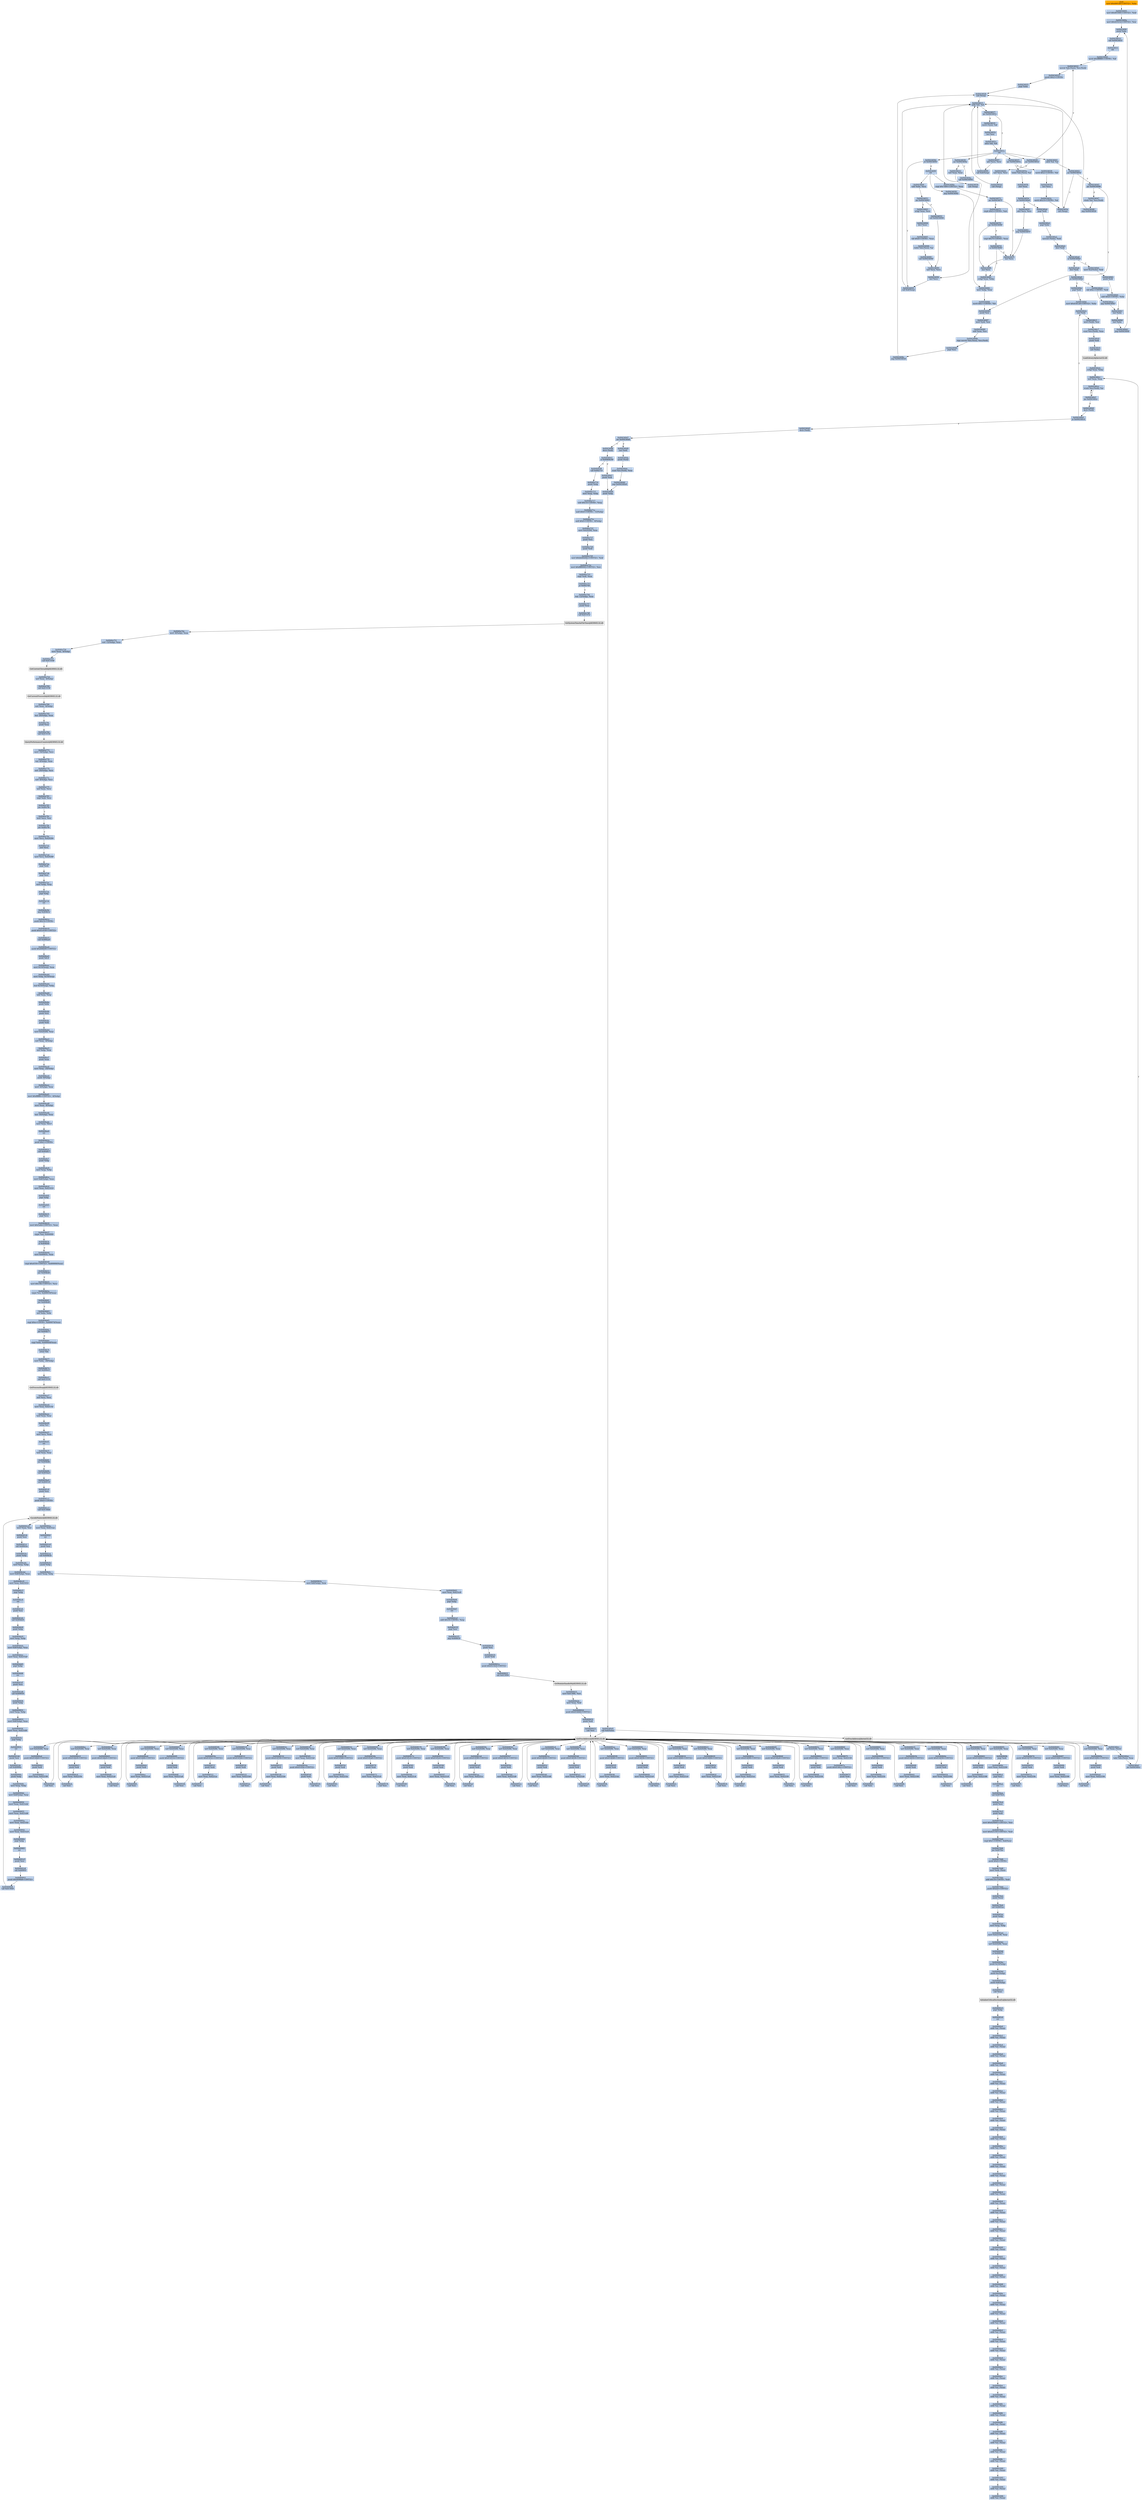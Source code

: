 digraph G {
node[shape=rectangle,style=filled,fillcolor=lightsteelblue,color=lightsteelblue]
bgcolor="transparent"
a0x00434000movl_0x4001d0UINT32_ebx[label="start\nmovl $0x4001d0<UINT32>, %ebx",fillcolor="orange",color="lightgrey"];
a0x00434005movl_0x401000UINT32_edi[label="0x00434005\nmovl $0x401000<UINT32>, %edi"];
a0x0043400amovl_0x42521dUINT32_esi[label="0x0043400a\nmovl $0x42521d<UINT32>, %esi"];
a0x0043400fpushl_ebx[label="0x0043400f\npushl %ebx"];
a0x00434010call_0x0043401f[label="0x00434010\ncall 0x0043401f"];
a0x0043401fcld_[label="0x0043401f\ncld "];
a0x00434020movb_0xffffff80UINT8_dl[label="0x00434020\nmovb $0xffffff80<UINT8>, %dl"];
a0x00434022movsb_ds_esi__es_edi_[label="0x00434022\nmovsb %ds:(%esi), %es:(%edi)"];
a0x00434023pushl_0x2UINT8[label="0x00434023\npushl $0x2<UINT8>"];
a0x00434025popl_ebx[label="0x00434025\npopl %ebx"];
a0x00434026call_esp_[label="0x00434026\ncall (%esp)"];
a0x00434015addb_dl_dl[label="0x00434015\naddb %dl, %dl"];
a0x00434017jne_0x0043401e[label="0x00434017\njne 0x0043401e"];
a0x00434019movb_esi__dl[label="0x00434019\nmovb (%esi), %dl"];
a0x0043401bincl_esi[label="0x0043401b\nincl %esi"];
a0x0043401cadcb_dl_dl[label="0x0043401c\nadcb %dl, %dl"];
a0x0043401eret[label="0x0043401e\nret"];
a0x00434029jae_0x00434022[label="0x00434029\njae 0x00434022"];
a0x0043402bxorl_ecx_ecx[label="0x0043402b\nxorl %ecx, %ecx"];
a0x0043402dcall_esp_[label="0x0043402d\ncall (%esp)"];
a0x00434030jae_0x0043404a[label="0x00434030\njae 0x0043404a"];
a0x00434032xorl_eax_eax[label="0x00434032\nxorl %eax, %eax"];
a0x00434034call_esp_[label="0x00434034\ncall (%esp)"];
a0x00434037jae_0x0043405a[label="0x00434037\njae 0x0043405a"];
a0x00434039movb_0x2UINT8_bl[label="0x00434039\nmovb $0x2<UINT8>, %bl"];
a0x0043403bincl_ecx[label="0x0043403b\nincl %ecx"];
a0x0043403cmovb_0x10UINT8_al[label="0x0043403c\nmovb $0x10<UINT8>, %al"];
a0x0043403ecall_esp_[label="0x0043403e\ncall (%esp)"];
a0x00434041adcb_al_al[label="0x00434041\nadcb %al, %al"];
a0x00434043jae_0x0043403e[label="0x00434043\njae 0x0043403e"];
a0x00434045jne_0x00434086[label="0x00434045\njne 0x00434086"];
a0x00434086pushl_esi[label="0x00434086\npushl %esi"];
a0x00434087movl_edi_esi[label="0x00434087\nmovl %edi, %esi"];
a0x00434089subl_eax_esi[label="0x00434089\nsubl %eax, %esi"];
a0x0043408brepz_movsb_ds_esi__es_edi_[label="0x0043408b\nrepz movsb %ds:(%esi), %es:(%edi)"];
a0x0043408dpopl_esi[label="0x0043408d\npopl %esi"];
a0x0043408ejmp_0x00434026[label="0x0043408e\njmp 0x00434026"];
a0x00434047stosb_al_es_edi_[label="0x00434047\nstosb %al, %es:(%edi)"];
a0x00434048jmp_0x00434026[label="0x00434048\njmp 0x00434026"];
a0x0043405alodsb_ds_esi__al[label="0x0043405a\nlodsb %ds:(%esi), %al"];
a0x0043405bshrl_eax[label="0x0043405b\nshrl %eax"];
a0x0043405dje_0x004340a0[label="0x0043405d\nje 0x004340a0"];
a0x0043405fadcl_ecx_ecx[label="0x0043405f\nadcl %ecx, %ecx"];
a0x00434061jmp_0x0043407f[label="0x00434061\njmp 0x0043407f"];
a0x0043407fincl_ecx[label="0x0043407f\nincl %ecx"];
a0x00434080incl_ecx[label="0x00434080\nincl %ecx"];
a0x00434081xchgl_eax_ebp[label="0x00434081\nxchgl %eax, %ebp"];
a0x00434082movl_ebp_eax[label="0x00434082\nmovl %ebp, %eax"];
a0x00434084movb_0x1UINT8_bl[label="0x00434084\nmovb $0x1<UINT8>, %bl"];
a0x0043404acall_0x00434092[label="0x0043404a\ncall 0x00434092"];
a0x00434092incl_ecx[label="0x00434092\nincl %ecx"];
a0x00434093call_0x4esp_[label="0x00434093\ncall 0x4(%esp)"];
a0x00434097adcl_ecx_ecx[label="0x00434097\nadcl %ecx, %ecx"];
a0x00434099call_0x4esp_[label="0x00434099\ncall 0x4(%esp)"];
a0x0043409djb_0x00434093[label="0x0043409d\njb 0x00434093"];
a0x0043409fret[label="0x0043409f\nret"];
a0x0043404fsubl_ebx_ecx[label="0x0043404f\nsubl %ebx, %ecx"];
a0x00434051jne_0x00434063[label="0x00434051\njne 0x00434063"];
a0x00434063xchgl_eax_ecx[label="0x00434063\nxchgl %eax, %ecx"];
a0x00434064decl_eax[label="0x00434064\ndecl %eax"];
a0x00434065shll_0x8UINT8_eax[label="0x00434065\nshll $0x8<UINT8>, %eax"];
a0x00434068lodsb_ds_esi__al[label="0x00434068\nlodsb %ds:(%esi), %al"];
a0x00434069call_0x00434090[label="0x00434069\ncall 0x00434090"];
a0x00434090xorl_ecx_ecx[label="0x00434090\nxorl %ecx, %ecx"];
a0x0043406ecmpl_0x7d00UINT32_eax[label="0x0043406e\ncmpl $0x7d00<UINT32>, %eax"];
a0x00434073jae_0x0043407f[label="0x00434073\njae 0x0043407f"];
a0x00434075cmpb_0x5UINT8_ah[label="0x00434075\ncmpb $0x5<UINT8>, %ah"];
a0x00434078jae_0x00434080[label="0x00434078\njae 0x00434080"];
a0x0043407acmpl_0x7fUINT8_eax[label="0x0043407a\ncmpl $0x7f<UINT8>, %eax"];
a0x0043407dja_0x00434081[label="0x0043407d\nja 0x00434081"];
a0x00434053call_0x00434090[label="0x00434053\ncall 0x00434090"];
a0x00434058jmp_0x00434082[label="0x00434058\njmp 0x00434082"];
a0x004340a0popl_edi[label="0x004340a0\npopl %edi"];
a0x004340a1popl_ebx[label="0x004340a1\npopl %ebx"];
a0x004340a2movzwl_ebx__edi[label="0x004340a2\nmovzwl (%ebx), %edi"];
a0x004340a5decl_edi[label="0x004340a5\ndecl %edi"];
a0x004340a6je_0x004340b0[label="0x004340a6\nje 0x004340b0"];
a0x004340a8decl_edi[label="0x004340a8\ndecl %edi"];
a0x004340a9je_0x004340be[label="0x004340a9\nje 0x004340be"];
a0x004340abshll_0xcUINT8_edi[label="0x004340ab\nshll $0xc<UINT8>, %edi"];
a0x004340aejmp_0x004340b7[label="0x004340ae\njmp 0x004340b7"];
a0x004340b7incl_ebx[label="0x004340b7\nincl %ebx"];
a0x004340b8incl_ebx[label="0x004340b8\nincl %ebx"];
a0x004340b9jmp_0x0043400f[label="0x004340b9\njmp 0x0043400f"];
a0x004340b0movl_0x2ebx__edi[label="0x004340b0\nmovl 0x2(%ebx), %edi"];
a0x004340b3pushl_edi[label="0x004340b3\npushl %edi"];
a0x004340b4addl_0x4UINT8_ebx[label="0x004340b4\naddl $0x4<UINT8>, %ebx"];
a0x004340bepopl_edi[label="0x004340be\npopl %edi"];
a0x004340bfmovl_0x434128UINT32_ebx[label="0x004340bf\nmovl $0x434128<UINT32>, %ebx"];
a0x004340c4incl_edi[label="0x004340c4\nincl %edi"];
a0x004340c5movl_edi__esi[label="0x004340c5\nmovl (%edi), %esi"];
a0x004340c7scasl_es_edi__eax[label="0x004340c7\nscasl %es:(%edi), %eax"];
a0x004340c8pushl_edi[label="0x004340c8\npushl %edi"];
a0x004340c9call_ebx_[label="0x004340c9\ncall (%ebx)"];
LoadLibraryA_kernel32_dll[label="LoadLibraryA@kernel32.dll",fillcolor="lightgrey",color="lightgrey"];
a0x004340cbxchgl_eax_ebp[label="0x004340cb\nxchgl %eax, %ebp"];
a0x004340ccxorl_eax_eax[label="0x004340cc\nxorl %eax, %eax"];
a0x004340cescasb_es_edi__al[label="0x004340ce\nscasb %es:(%edi), %al"];
a0x004340cfjne_0x004340ce[label="0x004340cf\njne 0x004340ce"];
a0x004340d1decb_edi_[label="0x004340d1\ndecb (%edi)"];
a0x004340d3je_0x004340c4[label="0x004340d3\nje 0x004340c4"];
a0x004340d5decb_edi_[label="0x004340d5\ndecb (%edi)"];
a0x004340d7jne_0x004340df[label="0x004340d7\njne 0x004340df"];
a0x004340dfdecb_edi_[label="0x004340df\ndecb (%edi)"];
a0x004340e1je_0x00404c99[label="0x004340e1\nje 0x00404c99"];
a0x004340e7pushl_edi[label="0x004340e7\npushl %edi"];
a0x004340e8pushl_ebp[label="0x004340e8\npushl %ebp"];
a0x004340e9call_0x4ebx_[label="0x004340e9\ncall 0x4(%ebx)"];
GetProcAddress_kernel32_dll[label="GetProcAddress@kernel32.dll",fillcolor="lightgrey",color="lightgrey"];
a0x004340ecorl_eax_esi_[label="0x004340ec\norl %eax, (%esi)"];
a0x004340eelodsl_ds_esi__eax[label="0x004340ee\nlodsl %ds:(%esi), %eax"];
a0x004340efjne_0x004340cc[label="0x004340ef\njne 0x004340cc"];
GetProcAddress_KERNEL32_dll[label="GetProcAddress@KERNEL32.dll",fillcolor="lightgrey",color="lightgrey"];
a0x004340d9incl_edi[label="0x004340d9\nincl %edi"];
a0x004340dapushl_edi_[label="0x004340da\npushl (%edi)"];
a0x004340dcscasl_es_edi__eax[label="0x004340dc\nscasl %es:(%edi), %eax"];
a0x004340ddjmp_0x004340e8[label="0x004340dd\njmp 0x004340e8"];
a0x00404c99call_0x40a714[label="0x00404c99\ncall 0x40a714"];
a0x0040a714pushl_ebp[label="0x0040a714\npushl %ebp"];
a0x0040a715movl_esp_ebp[label="0x0040a715\nmovl %esp, %ebp"];
a0x0040a717subl_0x14UINT8_esp[label="0x0040a717\nsubl $0x14<UINT8>, %esp"];
a0x0040a71aandl_0x0UINT8__12ebp_[label="0x0040a71a\nandl $0x0<UINT8>, -12(%ebp)"];
a0x0040a71eandl_0x0UINT8__8ebp_[label="0x0040a71e\nandl $0x0<UINT8>, -8(%ebp)"];
a0x0040a722movl_0x420284_eax[label="0x0040a722\nmovl 0x420284, %eax"];
a0x0040a727pushl_esi[label="0x0040a727\npushl %esi"];
a0x0040a728pushl_edi[label="0x0040a728\npushl %edi"];
a0x0040a729movl_0xbb40e64eUINT32_edi[label="0x0040a729\nmovl $0xbb40e64e<UINT32>, %edi"];
a0x0040a72emovl_0xffff0000UINT32_esi[label="0x0040a72e\nmovl $0xffff0000<UINT32>, %esi"];
a0x0040a733cmpl_edi_eax[label="0x0040a733\ncmpl %edi, %eax"];
a0x0040a735je_0x40a744[label="0x0040a735\nje 0x40a744"];
a0x0040a744leal__12ebp__eax[label="0x0040a744\nleal -12(%ebp), %eax"];
a0x0040a747pushl_eax[label="0x0040a747\npushl %eax"];
a0x0040a748call_0x41315c[label="0x0040a748\ncall 0x41315c"];
GetSystemTimeAsFileTime_KERNEL32_dll[label="GetSystemTimeAsFileTime@KERNEL32.dll",fillcolor="lightgrey",color="lightgrey"];
a0x0040a74emovl__8ebp__eax[label="0x0040a74e\nmovl -8(%ebp), %eax"];
a0x0040a751xorl__12ebp__eax[label="0x0040a751\nxorl -12(%ebp), %eax"];
a0x0040a754movl_eax__4ebp_[label="0x0040a754\nmovl %eax, -4(%ebp)"];
a0x0040a757call_0x413108[label="0x0040a757\ncall 0x413108"];
GetCurrentThreadId_KERNEL32_dll[label="GetCurrentThreadId@KERNEL32.dll",fillcolor="lightgrey",color="lightgrey"];
a0x0040a75dxorl_eax__4ebp_[label="0x0040a75d\nxorl %eax, -4(%ebp)"];
a0x0040a760call_0x413158[label="0x0040a760\ncall 0x413158"];
GetCurrentProcessId_KERNEL32_dll[label="GetCurrentProcessId@KERNEL32.dll",fillcolor="lightgrey",color="lightgrey"];
a0x0040a766xorl_eax__4ebp_[label="0x0040a766\nxorl %eax, -4(%ebp)"];
a0x0040a769leal__20ebp__eax[label="0x0040a769\nleal -20(%ebp), %eax"];
a0x0040a76cpushl_eax[label="0x0040a76c\npushl %eax"];
a0x0040a76dcall_0x413154[label="0x0040a76d\ncall 0x413154"];
QueryPerformanceCounter_KERNEL32_dll[label="QueryPerformanceCounter@KERNEL32.dll",fillcolor="lightgrey",color="lightgrey"];
a0x0040a773movl__16ebp__ecx[label="0x0040a773\nmovl -16(%ebp), %ecx"];
a0x0040a776leal__4ebp__eax[label="0x0040a776\nleal -4(%ebp), %eax"];
a0x0040a779xorl__20ebp__ecx[label="0x0040a779\nxorl -20(%ebp), %ecx"];
a0x0040a77cxorl__4ebp__ecx[label="0x0040a77c\nxorl -4(%ebp), %ecx"];
a0x0040a77fxorl_eax_ecx[label="0x0040a77f\nxorl %eax, %ecx"];
a0x0040a781cmpl_edi_ecx[label="0x0040a781\ncmpl %edi, %ecx"];
a0x0040a783jne_0x40a78c[label="0x0040a783\njne 0x40a78c"];
a0x0040a78ctestl_ecx_esi[label="0x0040a78c\ntestl %ecx, %esi"];
a0x0040a78ejne_0x40a79c[label="0x0040a78e\njne 0x40a79c"];
a0x0040a79cmovl_ecx_0x420284[label="0x0040a79c\nmovl %ecx, 0x420284"];
a0x0040a7a2notl_ecx[label="0x0040a7a2\nnotl %ecx"];
a0x0040a7a4movl_ecx_0x420288[label="0x0040a7a4\nmovl %ecx, 0x420288"];
a0x0040a7aapopl_edi[label="0x0040a7aa\npopl %edi"];
a0x0040a7abpopl_esi[label="0x0040a7ab\npopl %esi"];
a0x0040a7acmovl_ebp_esp[label="0x0040a7ac\nmovl %ebp, %esp"];
a0x0040a7aepopl_ebp[label="0x0040a7ae\npopl %ebp"];
a0x0040a7afret[label="0x0040a7af\nret"];
a0x00404c9ejmp_0x404b1e[label="0x00404c9e\njmp 0x404b1e"];
a0x00404b1epushl_0x14UINT8[label="0x00404b1e\npushl $0x14<UINT8>"];
a0x00404b20pushl_0x41e938UINT32[label="0x00404b20\npushl $0x41e938<UINT32>"];
a0x00404b25call_0x406aa0[label="0x00404b25\ncall 0x406aa0"];
a0x00406aa0pushl_0x406b00UINT32[label="0x00406aa0\npushl $0x406b00<UINT32>"];
a0x00406aa5pushl_fs_0[label="0x00406aa5\npushl %fs:0"];
a0x00406aacmovl_0x10esp__eax[label="0x00406aac\nmovl 0x10(%esp), %eax"];
a0x00406ab0movl_ebp_0x10esp_[label="0x00406ab0\nmovl %ebp, 0x10(%esp)"];
a0x00406ab4leal_0x10esp__ebp[label="0x00406ab4\nleal 0x10(%esp), %ebp"];
a0x00406ab8subl_eax_esp[label="0x00406ab8\nsubl %eax, %esp"];
a0x00406abapushl_ebx[label="0x00406aba\npushl %ebx"];
a0x00406abbpushl_esi[label="0x00406abb\npushl %esi"];
a0x00406abcpushl_edi[label="0x00406abc\npushl %edi"];
a0x00406abdmovl_0x420284_eax[label="0x00406abd\nmovl 0x420284, %eax"];
a0x00406ac2xorl_eax__4ebp_[label="0x00406ac2\nxorl %eax, -4(%ebp)"];
a0x00406ac5xorl_ebp_eax[label="0x00406ac5\nxorl %ebp, %eax"];
a0x00406ac7pushl_eax[label="0x00406ac7\npushl %eax"];
a0x00406ac8movl_esp__24ebp_[label="0x00406ac8\nmovl %esp, -24(%ebp)"];
a0x00406acbpushl__8ebp_[label="0x00406acb\npushl -8(%ebp)"];
a0x00406acemovl__4ebp__eax[label="0x00406ace\nmovl -4(%ebp), %eax"];
a0x00406ad1movl_0xfffffffeUINT32__4ebp_[label="0x00406ad1\nmovl $0xfffffffe<UINT32>, -4(%ebp)"];
a0x00406ad8movl_eax__8ebp_[label="0x00406ad8\nmovl %eax, -8(%ebp)"];
a0x00406adbleal__16ebp__eax[label="0x00406adb\nleal -16(%ebp), %eax"];
a0x00406ademovl_eax_fs_0[label="0x00406ade\nmovl %eax, %fs:0"];
a0x00406ae4ret[label="0x00406ae4\nret"];
a0x00404b2apushl_0x1UINT8[label="0x00404b2a\npushl $0x1<UINT8>"];
a0x00404b2ccall_0x40a6c7[label="0x00404b2c\ncall 0x40a6c7"];
a0x0040a6c7pushl_ebp[label="0x0040a6c7\npushl %ebp"];
a0x0040a6c8movl_esp_ebp[label="0x0040a6c8\nmovl %esp, %ebp"];
a0x0040a6camovl_0x8ebp__eax[label="0x0040a6ca\nmovl 0x8(%ebp), %eax"];
a0x0040a6cdmovl_eax_0x421618[label="0x0040a6cd\nmovl %eax, 0x421618"];
a0x0040a6d2popl_ebp[label="0x0040a6d2\npopl %ebp"];
a0x0040a6d3ret[label="0x0040a6d3\nret"];
a0x00404b31popl_ecx[label="0x00404b31\npopl %ecx"];
a0x00404b32movl_0x5a4dUINT32_eax[label="0x00404b32\nmovl $0x5a4d<UINT32>, %eax"];
a0x00404b37cmpw_ax_0x400000[label="0x00404b37\ncmpw %ax, 0x400000"];
a0x00404b3eje_0x404b44[label="0x00404b3e\nje 0x404b44"];
a0x00404b44movl_0x40003c_eax[label="0x00404b44\nmovl 0x40003c, %eax"];
a0x00404b49cmpl_0x4550UINT32_0x400000eax_[label="0x00404b49\ncmpl $0x4550<UINT32>, 0x400000(%eax)"];
a0x00404b53jne_0x404b40[label="0x00404b53\njne 0x404b40"];
a0x00404b55movl_0x10bUINT32_ecx[label="0x00404b55\nmovl $0x10b<UINT32>, %ecx"];
a0x00404b5acmpw_cx_0x400018eax_[label="0x00404b5a\ncmpw %cx, 0x400018(%eax)"];
a0x00404b61jne_0x404b40[label="0x00404b61\njne 0x404b40"];
a0x00404b63xorl_ebx_ebx[label="0x00404b63\nxorl %ebx, %ebx"];
a0x00404b65cmpl_0xeUINT8_0x400074eax_[label="0x00404b65\ncmpl $0xe<UINT8>, 0x400074(%eax)"];
a0x00404b6cjbe_0x404b77[label="0x00404b6c\njbe 0x404b77"];
a0x00404b6ecmpl_ebx_0x4000e8eax_[label="0x00404b6e\ncmpl %ebx, 0x4000e8(%eax)"];
a0x00404b74setne_bl[label="0x00404b74\nsetne %bl"];
a0x00404b77movl_ebx__28ebp_[label="0x00404b77\nmovl %ebx, -28(%ebp)"];
a0x00404b7acall_0x406ee1[label="0x00404b7a\ncall 0x406ee1"];
a0x00406ee1call_0x413110[label="0x00406ee1\ncall 0x413110"];
GetProcessHeap_KERNEL32_dll[label="GetProcessHeap@KERNEL32.dll",fillcolor="lightgrey",color="lightgrey"];
a0x00406ee7xorl_ecx_ecx[label="0x00406ee7\nxorl %ecx, %ecx"];
a0x00406ee9movl_eax_0x421c4c[label="0x00406ee9\nmovl %eax, 0x421c4c"];
a0x00406eeetestl_eax_eax[label="0x00406eee\ntestl %eax, %eax"];
a0x00406ef0setne_cl[label="0x00406ef0\nsetne %cl"];
a0x00406ef3movl_ecx_eax[label="0x00406ef3\nmovl %ecx, %eax"];
a0x00406ef5ret[label="0x00406ef5\nret"];
a0x00404b7ftestl_eax_eax[label="0x00404b7f\ntestl %eax, %eax"];
a0x00404b81jne_0x404b8b[label="0x00404b81\njne 0x404b8b"];
a0x00404b8bcall_0x405ba5[label="0x00404b8b\ncall 0x405ba5"];
a0x00405ba5call_0x4041c0[label="0x00405ba5\ncall 0x4041c0"];
a0x004041c0pushl_esi[label="0x004041c0\npushl %esi"];
a0x004041c1pushl_0x0UINT8[label="0x004041c1\npushl $0x0<UINT8>"];
a0x004041c3call_0x4130d4[label="0x004041c3\ncall 0x4130d4"];
EncodePointer_KERNEL32_dll[label="EncodePointer@KERNEL32.dll",fillcolor="lightgrey",color="lightgrey"];
a0x004041c9movl_eax_esi[label="0x004041c9\nmovl %eax, %esi"];
a0x004041cbpushl_esi[label="0x004041cb\npushl %esi"];
a0x004041cccall_0x406cba[label="0x004041cc\ncall 0x406cba"];
a0x00406cbapushl_ebp[label="0x00406cba\npushl %ebp"];
a0x00406cbbmovl_esp_ebp[label="0x00406cbb\nmovl %esp, %ebp"];
a0x00406cbdmovl_0x8ebp__eax[label="0x00406cbd\nmovl 0x8(%ebp), %eax"];
a0x00406cc0movl_eax_0x421614[label="0x00406cc0\nmovl %eax, 0x421614"];
a0x00406cc5popl_ebp[label="0x00406cc5\npopl %ebp"];
a0x00406cc6ret[label="0x00406cc6\nret"];
a0x004041d1pushl_esi[label="0x004041d1\npushl %esi"];
a0x004041d2call_0x404dc8[label="0x004041d2\ncall 0x404dc8"];
a0x00404dc8pushl_ebp[label="0x00404dc8\npushl %ebp"];
a0x00404dc9movl_esp_ebp[label="0x00404dc9\nmovl %esp, %ebp"];
a0x00404dcbmovl_0x8ebp__eax[label="0x00404dcb\nmovl 0x8(%ebp), %eax"];
a0x00404dcemovl_eax_0x4215e8[label="0x00404dce\nmovl %eax, 0x4215e8"];
a0x00404dd3popl_ebp[label="0x00404dd3\npopl %ebp"];
a0x00404dd4ret[label="0x00404dd4\nret"];
a0x004041d7pushl_esi[label="0x004041d7\npushl %esi"];
a0x004041d8call_0x409930[label="0x004041d8\ncall 0x409930"];
a0x00409930pushl_ebp[label="0x00409930\npushl %ebp"];
a0x00409931movl_esp_ebp[label="0x00409931\nmovl %esp, %ebp"];
a0x00409933movl_0x8ebp__eax[label="0x00409933\nmovl 0x8(%ebp), %eax"];
a0x00409936movl_eax_0x421eb0[label="0x00409936\nmovl %eax, 0x421eb0"];
a0x0040993bpopl_ebp[label="0x0040993b\npopl %ebp"];
a0x0040993cret[label="0x0040993c\nret"];
a0x004041ddpushl_esi[label="0x004041dd\npushl %esi"];
a0x004041decall_0x40994a[label="0x004041de\ncall 0x40994a"];
a0x0040994apushl_ebp[label="0x0040994a\npushl %ebp"];
a0x0040994bmovl_esp_ebp[label="0x0040994b\nmovl %esp, %ebp"];
a0x0040994dmovl_0x8ebp__eax[label="0x0040994d\nmovl 0x8(%ebp), %eax"];
a0x00409950movl_eax_0x421eb4[label="0x00409950\nmovl %eax, 0x421eb4"];
a0x00409955movl_eax_0x421eb8[label="0x00409955\nmovl %eax, 0x421eb8"];
a0x0040995amovl_eax_0x421ebc[label="0x0040995a\nmovl %eax, 0x421ebc"];
a0x0040995fmovl_eax_0x421ec0[label="0x0040995f\nmovl %eax, 0x421ec0"];
a0x00409964popl_ebp[label="0x00409964\npopl %ebp"];
a0x00409965ret[label="0x00409965\nret"];
a0x004041e3pushl_esi[label="0x004041e3\npushl %esi"];
a0x004041e4call_0x40991f[label="0x004041e4\ncall 0x40991f"];
a0x0040991fpushl_0x4098d8UINT32[label="0x0040991f\npushl $0x4098d8<UINT32>"];
a0x00409924call_0x4130d4[label="0x00409924\ncall 0x4130d4"];
a0x0040992amovl_eax_0x421eac[label="0x0040992a\nmovl %eax, 0x421eac"];
a0x0040992fret[label="0x0040992f\nret"];
a0x004041e9pushl_esi[label="0x004041e9\npushl %esi"];
a0x004041eacall_0x409b5b[label="0x004041ea\ncall 0x409b5b"];
a0x00409b5bpushl_ebp[label="0x00409b5b\npushl %ebp"];
a0x00409b5cmovl_esp_ebp[label="0x00409b5c\nmovl %esp, %ebp"];
a0x00409b5emovl_0x8ebp__eax[label="0x00409b5e\nmovl 0x8(%ebp), %eax"];
a0x00409b61movl_eax_0x421ec8[label="0x00409b61\nmovl %eax, 0x421ec8"];
a0x00409b66popl_ebp[label="0x00409b66\npopl %ebp"];
a0x00409b67ret[label="0x00409b67\nret"];
a0x004041efaddl_0x18UINT8_esp[label="0x004041ef\naddl $0x18<UINT8>, %esp"];
a0x004041f2popl_esi[label="0x004041f2\npopl %esi"];
a0x004041f3jmp_0x408418[label="0x004041f3\njmp 0x408418"];
a0x00408418pushl_esi[label="0x00408418\npushl %esi"];
a0x00408419pushl_edi[label="0x00408419\npushl %edi"];
a0x0040841apushl_0x41e3e4UINT32[label="0x0040841a\npushl $0x41e3e4<UINT32>"];
a0x0040841fcall_0x413094[label="0x0040841f\ncall 0x413094"];
GetModuleHandleW_KERNEL32_dll[label="GetModuleHandleW@KERNEL32.dll",fillcolor="lightgrey",color="lightgrey"];
a0x00408425movl_0x41308c_esi[label="0x00408425\nmovl 0x41308c, %esi"];
a0x0040842bmovl_eax_edi[label="0x0040842b\nmovl %eax, %edi"];
a0x0040842dpushl_0x414444UINT32[label="0x0040842d\npushl $0x414444<UINT32>"];
a0x00408432pushl_edi[label="0x00408432\npushl %edi"];
a0x00408433call_esi[label="0x00408433\ncall %esi"];
a0x00408435xorl_0x420284_eax[label="0x00408435\nxorl 0x420284, %eax"];
a0x0040843bpushl_0x414450UINT32[label="0x0040843b\npushl $0x414450<UINT32>"];
a0x00408440pushl_edi[label="0x00408440\npushl %edi"];
a0x00408441movl_eax_0x422180[label="0x00408441\nmovl %eax, 0x422180"];
a0x00408446call_esi[label="0x00408446\ncall %esi"];
a0x00408448xorl_0x420284_eax[label="0x00408448\nxorl 0x420284, %eax"];
a0x0040844epushl_0x414458UINT32[label="0x0040844e\npushl $0x414458<UINT32>"];
a0x00408453pushl_edi[label="0x00408453\npushl %edi"];
a0x00408454movl_eax_0x422184[label="0x00408454\nmovl %eax, 0x422184"];
a0x00408459call_esi[label="0x00408459\ncall %esi"];
a0x0040845bxorl_0x420284_eax[label="0x0040845b\nxorl 0x420284, %eax"];
a0x00408461pushl_0x414464UINT32[label="0x00408461\npushl $0x414464<UINT32>"];
a0x00408466pushl_edi[label="0x00408466\npushl %edi"];
a0x00408467movl_eax_0x422188[label="0x00408467\nmovl %eax, 0x422188"];
a0x0040846ccall_esi[label="0x0040846c\ncall %esi"];
a0x0040846exorl_0x420284_eax[label="0x0040846e\nxorl 0x420284, %eax"];
a0x00408474pushl_0x414470UINT32[label="0x00408474\npushl $0x414470<UINT32>"];
a0x00408479pushl_edi[label="0x00408479\npushl %edi"];
a0x0040847amovl_eax_0x42218c[label="0x0040847a\nmovl %eax, 0x42218c"];
a0x0040847fcall_esi[label="0x0040847f\ncall %esi"];
a0x00408481xorl_0x420284_eax[label="0x00408481\nxorl 0x420284, %eax"];
a0x00408487pushl_0x41448cUINT32[label="0x00408487\npushl $0x41448c<UINT32>"];
a0x0040848cpushl_edi[label="0x0040848c\npushl %edi"];
a0x0040848dmovl_eax_0x422190[label="0x0040848d\nmovl %eax, 0x422190"];
a0x00408492call_esi[label="0x00408492\ncall %esi"];
a0x00408494xorl_0x420284_eax[label="0x00408494\nxorl 0x420284, %eax"];
a0x0040849apushl_0x41449cUINT32[label="0x0040849a\npushl $0x41449c<UINT32>"];
a0x0040849fpushl_edi[label="0x0040849f\npushl %edi"];
a0x004084a0movl_eax_0x422194[label="0x004084a0\nmovl %eax, 0x422194"];
a0x004084a5call_esi[label="0x004084a5\ncall %esi"];
a0x004084a7xorl_0x420284_eax[label="0x004084a7\nxorl 0x420284, %eax"];
a0x004084adpushl_0x4144b0UINT32[label="0x004084ad\npushl $0x4144b0<UINT32>"];
a0x004084b2pushl_edi[label="0x004084b2\npushl %edi"];
a0x004084b3movl_eax_0x422198[label="0x004084b3\nmovl %eax, 0x422198"];
a0x004084b8call_esi[label="0x004084b8\ncall %esi"];
a0x004084baxorl_0x420284_eax[label="0x004084ba\nxorl 0x420284, %eax"];
a0x004084c0pushl_0x4144c8UINT32[label="0x004084c0\npushl $0x4144c8<UINT32>"];
a0x004084c5pushl_edi[label="0x004084c5\npushl %edi"];
a0x004084c6movl_eax_0x42219c[label="0x004084c6\nmovl %eax, 0x42219c"];
a0x004084cbcall_esi[label="0x004084cb\ncall %esi"];
a0x004084cdxorl_0x420284_eax[label="0x004084cd\nxorl 0x420284, %eax"];
a0x004084d3pushl_0x4144e0UINT32[label="0x004084d3\npushl $0x4144e0<UINT32>"];
a0x004084d8pushl_edi[label="0x004084d8\npushl %edi"];
a0x004084d9movl_eax_0x4221a0[label="0x004084d9\nmovl %eax, 0x4221a0"];
a0x004084decall_esi[label="0x004084de\ncall %esi"];
a0x004084e0xorl_0x420284_eax[label="0x004084e0\nxorl 0x420284, %eax"];
a0x004084e6pushl_0x4144f4UINT32[label="0x004084e6\npushl $0x4144f4<UINT32>"];
a0x004084ebpushl_edi[label="0x004084eb\npushl %edi"];
a0x004084ecmovl_eax_0x4221a4[label="0x004084ec\nmovl %eax, 0x4221a4"];
a0x004084f1call_esi[label="0x004084f1\ncall %esi"];
a0x004084f3xorl_0x420284_eax[label="0x004084f3\nxorl 0x420284, %eax"];
a0x004084f9pushl_0x414514UINT32[label="0x004084f9\npushl $0x414514<UINT32>"];
a0x004084fepushl_edi[label="0x004084fe\npushl %edi"];
a0x004084ffmovl_eax_0x4221a8[label="0x004084ff\nmovl %eax, 0x4221a8"];
a0x00408504call_esi[label="0x00408504\ncall %esi"];
a0x00408506xorl_0x420284_eax[label="0x00408506\nxorl 0x420284, %eax"];
a0x0040850cpushl_0x41452cUINT32[label="0x0040850c\npushl $0x41452c<UINT32>"];
a0x00408511pushl_edi[label="0x00408511\npushl %edi"];
a0x00408512movl_eax_0x4221ac[label="0x00408512\nmovl %eax, 0x4221ac"];
a0x00408517call_esi[label="0x00408517\ncall %esi"];
a0x00408519xorl_0x420284_eax[label="0x00408519\nxorl 0x420284, %eax"];
a0x0040851fpushl_0x414544UINT32[label="0x0040851f\npushl $0x414544<UINT32>"];
a0x00408524pushl_edi[label="0x00408524\npushl %edi"];
a0x00408525movl_eax_0x4221b0[label="0x00408525\nmovl %eax, 0x4221b0"];
a0x0040852acall_esi[label="0x0040852a\ncall %esi"];
a0x0040852cxorl_0x420284_eax[label="0x0040852c\nxorl 0x420284, %eax"];
a0x00408532pushl_0x414558UINT32[label="0x00408532\npushl $0x414558<UINT32>"];
a0x00408537pushl_edi[label="0x00408537\npushl %edi"];
a0x00408538movl_eax_0x4221b4[label="0x00408538\nmovl %eax, 0x4221b4"];
a0x0040853dcall_esi[label="0x0040853d\ncall %esi"];
a0x0040853fxorl_0x420284_eax[label="0x0040853f\nxorl 0x420284, %eax"];
a0x00408545movl_eax_0x4221b8[label="0x00408545\nmovl %eax, 0x4221b8"];
a0x0040854apushl_0x41456cUINT32[label="0x0040854a\npushl $0x41456c<UINT32>"];
a0x0040854fpushl_edi[label="0x0040854f\npushl %edi"];
a0x00408550call_esi[label="0x00408550\ncall %esi"];
a0x00408552xorl_0x420284_eax[label="0x00408552\nxorl 0x420284, %eax"];
a0x00408558pushl_0x414588UINT32[label="0x00408558\npushl $0x414588<UINT32>"];
a0x0040855dpushl_edi[label="0x0040855d\npushl %edi"];
a0x0040855emovl_eax_0x4221bc[label="0x0040855e\nmovl %eax, 0x4221bc"];
a0x00408563call_esi[label="0x00408563\ncall %esi"];
a0x00408565xorl_0x420284_eax[label="0x00408565\nxorl 0x420284, %eax"];
a0x0040856bpushl_0x4145a8UINT32[label="0x0040856b\npushl $0x4145a8<UINT32>"];
a0x00408570pushl_edi[label="0x00408570\npushl %edi"];
a0x00408571movl_eax_0x4221c0[label="0x00408571\nmovl %eax, 0x4221c0"];
a0x00408576call_esi[label="0x00408576\ncall %esi"];
a0x00408578xorl_0x420284_eax[label="0x00408578\nxorl 0x420284, %eax"];
a0x0040857epushl_0x4145c4UINT32[label="0x0040857e\npushl $0x4145c4<UINT32>"];
a0x00408583pushl_edi[label="0x00408583\npushl %edi"];
a0x00408584movl_eax_0x4221c4[label="0x00408584\nmovl %eax, 0x4221c4"];
a0x00408589call_esi[label="0x00408589\ncall %esi"];
a0x0040858bxorl_0x420284_eax[label="0x0040858b\nxorl 0x420284, %eax"];
a0x00408591pushl_0x4145e4UINT32[label="0x00408591\npushl $0x4145e4<UINT32>"];
a0x00408596pushl_edi[label="0x00408596\npushl %edi"];
a0x00408597movl_eax_0x4221c8[label="0x00408597\nmovl %eax, 0x4221c8"];
a0x0040859ccall_esi[label="0x0040859c\ncall %esi"];
a0x0040859exorl_0x420284_eax[label="0x0040859e\nxorl 0x420284, %eax"];
a0x004085a4pushl_0x4145f8UINT32[label="0x004085a4\npushl $0x4145f8<UINT32>"];
a0x004085a9pushl_edi[label="0x004085a9\npushl %edi"];
a0x004085aamovl_eax_0x4221cc[label="0x004085aa\nmovl %eax, 0x4221cc"];
a0x004085afcall_esi[label="0x004085af\ncall %esi"];
a0x004085b1xorl_0x420284_eax[label="0x004085b1\nxorl 0x420284, %eax"];
a0x004085b7pushl_0x414614UINT32[label="0x004085b7\npushl $0x414614<UINT32>"];
a0x004085bcpushl_edi[label="0x004085bc\npushl %edi"];
a0x004085bdmovl_eax_0x4221d0[label="0x004085bd\nmovl %eax, 0x4221d0"];
a0x004085c2call_esi[label="0x004085c2\ncall %esi"];
a0x004085c4xorl_0x420284_eax[label="0x004085c4\nxorl 0x420284, %eax"];
a0x004085capushl_0x414628UINT32[label="0x004085ca\npushl $0x414628<UINT32>"];
a0x004085cfpushl_edi[label="0x004085cf\npushl %edi"];
a0x004085d0movl_eax_0x4221d8[label="0x004085d0\nmovl %eax, 0x4221d8"];
a0x004085d5call_esi[label="0x004085d5\ncall %esi"];
a0x004085d7xorl_0x420284_eax[label="0x004085d7\nxorl 0x420284, %eax"];
a0x004085ddpushl_0x414638UINT32[label="0x004085dd\npushl $0x414638<UINT32>"];
a0x004085e2pushl_edi[label="0x004085e2\npushl %edi"];
a0x004085e3movl_eax_0x4221d4[label="0x004085e3\nmovl %eax, 0x4221d4"];
a0x004085e8call_esi[label="0x004085e8\ncall %esi"];
a0x004085eaxorl_0x420284_eax[label="0x004085ea\nxorl 0x420284, %eax"];
a0x004085f0pushl_0x414648UINT32[label="0x004085f0\npushl $0x414648<UINT32>"];
a0x004085f5pushl_edi[label="0x004085f5\npushl %edi"];
a0x004085f6movl_eax_0x4221dc[label="0x004085f6\nmovl %eax, 0x4221dc"];
a0x004085fbcall_esi[label="0x004085fb\ncall %esi"];
a0x004085fdxorl_0x420284_eax[label="0x004085fd\nxorl 0x420284, %eax"];
a0x00408603pushl_0x414658UINT32[label="0x00408603\npushl $0x414658<UINT32>"];
a0x00408608pushl_edi[label="0x00408608\npushl %edi"];
a0x00408609movl_eax_0x4221e0[label="0x00408609\nmovl %eax, 0x4221e0"];
a0x0040860ecall_esi[label="0x0040860e\ncall %esi"];
a0x00408610xorl_0x420284_eax[label="0x00408610\nxorl 0x420284, %eax"];
a0x00408616pushl_0x414668UINT32[label="0x00408616\npushl $0x414668<UINT32>"];
a0x0040861bpushl_edi[label="0x0040861b\npushl %edi"];
a0x0040861cmovl_eax_0x4221e4[label="0x0040861c\nmovl %eax, 0x4221e4"];
a0x00408621call_esi[label="0x00408621\ncall %esi"];
a0x00408623xorl_0x420284_eax[label="0x00408623\nxorl 0x420284, %eax"];
a0x00408629pushl_0x414684UINT32[label="0x00408629\npushl $0x414684<UINT32>"];
a0x0040862epushl_edi[label="0x0040862e\npushl %edi"];
a0x0040862fmovl_eax_0x4221e8[label="0x0040862f\nmovl %eax, 0x4221e8"];
a0x00408634call_esi[label="0x00408634\ncall %esi"];
a0x00408636xorl_0x420284_eax[label="0x00408636\nxorl 0x420284, %eax"];
a0x0040863cpushl_0x414698UINT32[label="0x0040863c\npushl $0x414698<UINT32>"];
a0x00408641pushl_edi[label="0x00408641\npushl %edi"];
a0x00408642movl_eax_0x4221ec[label="0x00408642\nmovl %eax, 0x4221ec"];
a0x00408647call_esi[label="0x00408647\ncall %esi"];
a0x00408649xorl_0x420284_eax[label="0x00408649\nxorl 0x420284, %eax"];
a0x0040864fpushl_0x4146a8UINT32[label="0x0040864f\npushl $0x4146a8<UINT32>"];
a0x00408654pushl_edi[label="0x00408654\npushl %edi"];
a0x00408655movl_eax_0x4221f0[label="0x00408655\nmovl %eax, 0x4221f0"];
a0x0040865acall_esi[label="0x0040865a\ncall %esi"];
a0x0040865cxorl_0x420284_eax[label="0x0040865c\nxorl 0x420284, %eax"];
a0x00408662pushl_0x4146bcUINT32[label="0x00408662\npushl $0x4146bc<UINT32>"];
a0x00408667pushl_edi[label="0x00408667\npushl %edi"];
a0x00408668movl_eax_0x4221f4[label="0x00408668\nmovl %eax, 0x4221f4"];
a0x0040866dcall_esi[label="0x0040866d\ncall %esi"];
a0x0040866fxorl_0x420284_eax[label="0x0040866f\nxorl 0x420284, %eax"];
a0x00408675movl_eax_0x4221f8[label="0x00408675\nmovl %eax, 0x4221f8"];
a0x0040867apushl_0x4146ccUINT32[label="0x0040867a\npushl $0x4146cc<UINT32>"];
a0x0040867fpushl_edi[label="0x0040867f\npushl %edi"];
a0x00408680call_esi[label="0x00408680\ncall %esi"];
a0x00408682xorl_0x420284_eax[label="0x00408682\nxorl 0x420284, %eax"];
a0x00408688pushl_0x4146ecUINT32[label="0x00408688\npushl $0x4146ec<UINT32>"];
a0x0040868dpushl_edi[label="0x0040868d\npushl %edi"];
a0x0040868emovl_eax_0x4221fc[label="0x0040868e\nmovl %eax, 0x4221fc"];
a0x00408693call_esi[label="0x00408693\ncall %esi"];
a0x00408695xorl_0x420284_eax[label="0x00408695\nxorl 0x420284, %eax"];
a0x0040869bpopl_edi[label="0x0040869b\npopl %edi"];
a0x0040869cmovl_eax_0x422200[label="0x0040869c\nmovl %eax, 0x422200"];
a0x004086a1popl_esi[label="0x004086a1\npopl %esi"];
a0x004086a2ret[label="0x004086a2\nret"];
a0x00405baacall_0x4070c4[label="0x00405baa\ncall 0x4070c4"];
a0x004070c4pushl_esi[label="0x004070c4\npushl %esi"];
a0x004070c5pushl_edi[label="0x004070c5\npushl %edi"];
a0x004070c6movl_0x420b60UINT32_esi[label="0x004070c6\nmovl $0x420b60<UINT32>, %esi"];
a0x004070cbmovl_0x421c50UINT32_edi[label="0x004070cb\nmovl $0x421c50<UINT32>, %edi"];
a0x004070d0cmpl_0x1UINT8_0x4esi_[label="0x004070d0\ncmpl $0x1<UINT8>, 0x4(%esi)"];
a0x004070d4jne_0x4070ec[label="0x004070d4\njne 0x4070ec"];
a0x004070d6pushl_0x0UINT8[label="0x004070d6\npushl $0x0<UINT8>"];
a0x004070d8movl_edi_esi_[label="0x004070d8\nmovl %edi, (%esi)"];
a0x004070daaddl_0x18UINT8_edi[label="0x004070da\naddl $0x18<UINT8>, %edi"];
a0x004070ddpushl_0xfa0UINT32[label="0x004070dd\npushl $0xfa0<UINT32>"];
a0x004070e2pushl_esi_[label="0x004070e2\npushl (%esi)"];
a0x004070e4call_0x4083aa[label="0x004070e4\ncall 0x4083aa"];
a0x004083aapushl_ebp[label="0x004083aa\npushl %ebp"];
a0x004083abmovl_esp_ebp[label="0x004083ab\nmovl %esp, %ebp"];
a0x004083admovl_0x422190_eax[label="0x004083ad\nmovl 0x422190, %eax"];
a0x004083b2xorl_0x420284_eax[label="0x004083b2\nxorl 0x420284, %eax"];
a0x004083b8je_0x4083c7[label="0x004083b8\nje 0x4083c7"];
a0x004083bapushl_0x10ebp_[label="0x004083ba\npushl 0x10(%ebp)"];
a0x004083bdpushl_0xcebp_[label="0x004083bd\npushl 0xc(%ebp)"];
a0x004083c0pushl_0x8ebp_[label="0x004083c0\npushl 0x8(%ebp)"];
a0x004083c3call_eax[label="0x004083c3\ncall %eax"];
InitializeCriticalSectionEx_kernel32_dll[label="InitializeCriticalSectionEx@kernel32.dll",fillcolor="lightgrey",color="lightgrey"];
a0x004083c5popl_ebp[label="0x004083c5\npopl %ebp"];
a0x004083c6ret[label="0x004083c6\nret"];
a0x00000fa0addb_al_eax_[label="0x00000fa0\naddb %al, (%eax)"];
a0x00000fa2addb_al_eax_[label="0x00000fa2\naddb %al, (%eax)"];
a0x00000fa4addb_al_eax_[label="0x00000fa4\naddb %al, (%eax)"];
a0x00000fa6addb_al_eax_[label="0x00000fa6\naddb %al, (%eax)"];
a0x00000fa8addb_al_eax_[label="0x00000fa8\naddb %al, (%eax)"];
a0x00000faaaddb_al_eax_[label="0x00000faa\naddb %al, (%eax)"];
a0x00000facaddb_al_eax_[label="0x00000fac\naddb %al, (%eax)"];
a0x00000faeaddb_al_eax_[label="0x00000fae\naddb %al, (%eax)"];
a0x00000fb0addb_al_eax_[label="0x00000fb0\naddb %al, (%eax)"];
a0x00000fb2addb_al_eax_[label="0x00000fb2\naddb %al, (%eax)"];
a0x00000fb4addb_al_eax_[label="0x00000fb4\naddb %al, (%eax)"];
a0x00000fb6addb_al_eax_[label="0x00000fb6\naddb %al, (%eax)"];
a0x00000fb8addb_al_eax_[label="0x00000fb8\naddb %al, (%eax)"];
a0x00000fbaaddb_al_eax_[label="0x00000fba\naddb %al, (%eax)"];
a0x00000fbcaddb_al_eax_[label="0x00000fbc\naddb %al, (%eax)"];
a0x00000fbeaddb_al_eax_[label="0x00000fbe\naddb %al, (%eax)"];
a0x00000fc0addb_al_eax_[label="0x00000fc0\naddb %al, (%eax)"];
a0x00000fc2addb_al_eax_[label="0x00000fc2\naddb %al, (%eax)"];
a0x00000fc4addb_al_eax_[label="0x00000fc4\naddb %al, (%eax)"];
a0x00000fc6addb_al_eax_[label="0x00000fc6\naddb %al, (%eax)"];
a0x00000fc8addb_al_eax_[label="0x00000fc8\naddb %al, (%eax)"];
a0x00000fcaaddb_al_eax_[label="0x00000fca\naddb %al, (%eax)"];
a0x00000fccaddb_al_eax_[label="0x00000fcc\naddb %al, (%eax)"];
a0x00000fceaddb_al_eax_[label="0x00000fce\naddb %al, (%eax)"];
a0x00000fd0addb_al_eax_[label="0x00000fd0\naddb %al, (%eax)"];
a0x00000fd2addb_al_eax_[label="0x00000fd2\naddb %al, (%eax)"];
a0x00000fd4addb_al_eax_[label="0x00000fd4\naddb %al, (%eax)"];
a0x00000fd6addb_al_eax_[label="0x00000fd6\naddb %al, (%eax)"];
a0x00000fd8addb_al_eax_[label="0x00000fd8\naddb %al, (%eax)"];
a0x00000fdaaddb_al_eax_[label="0x00000fda\naddb %al, (%eax)"];
a0x00000fdcaddb_al_eax_[label="0x00000fdc\naddb %al, (%eax)"];
a0x00000fdeaddb_al_eax_[label="0x00000fde\naddb %al, (%eax)"];
a0x00000fe0addb_al_eax_[label="0x00000fe0\naddb %al, (%eax)"];
a0x00000fe2addb_al_eax_[label="0x00000fe2\naddb %al, (%eax)"];
a0x00000fe4addb_al_eax_[label="0x00000fe4\naddb %al, (%eax)"];
a0x00000fe6addb_al_eax_[label="0x00000fe6\naddb %al, (%eax)"];
a0x00000fe8addb_al_eax_[label="0x00000fe8\naddb %al, (%eax)"];
a0x00000feaaddb_al_eax_[label="0x00000fea\naddb %al, (%eax)"];
a0x00000fecaddb_al_eax_[label="0x00000fec\naddb %al, (%eax)"];
a0x00000feeaddb_al_eax_[label="0x00000fee\naddb %al, (%eax)"];
a0x00000ff0addb_al_eax_[label="0x00000ff0\naddb %al, (%eax)"];
a0x00000ff2addb_al_eax_[label="0x00000ff2\naddb %al, (%eax)"];
a0x00000ff4addb_al_eax_[label="0x00000ff4\naddb %al, (%eax)"];
a0x00000ff6addb_al_eax_[label="0x00000ff6\naddb %al, (%eax)"];
a0x00000ff8addb_al_eax_[label="0x00000ff8\naddb %al, (%eax)"];
a0x00000ffaaddb_al_eax_[label="0x00000ffa\naddb %al, (%eax)"];
a0x00000ffcaddb_al_eax_[label="0x00000ffc\naddb %al, (%eax)"];
a0x00000ffeaddb_al_eax_[label="0x00000ffe\naddb %al, (%eax)"];
a0x00001000addb_al_eax_[label="0x00001000\naddb %al, (%eax)"];
a0x00001002addb_al_eax_[label="0x00001002\naddb %al, (%eax)"];
a0x00001004addb_al_eax_[label="0x00001004\naddb %al, (%eax)"];
a0x00001006addb_al_eax_[label="0x00001006\naddb %al, (%eax)"];
a0x00434000movl_0x4001d0UINT32_ebx -> a0x00434005movl_0x401000UINT32_edi [color="#000000"];
a0x00434005movl_0x401000UINT32_edi -> a0x0043400amovl_0x42521dUINT32_esi [color="#000000"];
a0x0043400amovl_0x42521dUINT32_esi -> a0x0043400fpushl_ebx [color="#000000"];
a0x0043400fpushl_ebx -> a0x00434010call_0x0043401f [color="#000000"];
a0x00434010call_0x0043401f -> a0x0043401fcld_ [color="#000000"];
a0x0043401fcld_ -> a0x00434020movb_0xffffff80UINT8_dl [color="#000000"];
a0x00434020movb_0xffffff80UINT8_dl -> a0x00434022movsb_ds_esi__es_edi_ [color="#000000"];
a0x00434022movsb_ds_esi__es_edi_ -> a0x00434023pushl_0x2UINT8 [color="#000000"];
a0x00434023pushl_0x2UINT8 -> a0x00434025popl_ebx [color="#000000"];
a0x00434025popl_ebx -> a0x00434026call_esp_ [color="#000000"];
a0x00434026call_esp_ -> a0x00434015addb_dl_dl [color="#000000"];
a0x00434015addb_dl_dl -> a0x00434017jne_0x0043401e [color="#000000"];
a0x00434017jne_0x0043401e -> a0x00434019movb_esi__dl [color="#000000",label="F"];
a0x00434019movb_esi__dl -> a0x0043401bincl_esi [color="#000000"];
a0x0043401bincl_esi -> a0x0043401cadcb_dl_dl [color="#000000"];
a0x0043401cadcb_dl_dl -> a0x0043401eret [color="#000000"];
a0x0043401eret -> a0x00434029jae_0x00434022 [color="#000000"];
a0x00434029jae_0x00434022 -> a0x00434022movsb_ds_esi__es_edi_ [color="#000000",label="T"];
a0x00434017jne_0x0043401e -> a0x0043401eret [color="#000000",label="T"];
a0x00434029jae_0x00434022 -> a0x0043402bxorl_ecx_ecx [color="#000000",label="F"];
a0x0043402bxorl_ecx_ecx -> a0x0043402dcall_esp_ [color="#000000"];
a0x0043402dcall_esp_ -> a0x00434015addb_dl_dl [color="#000000"];
a0x0043401eret -> a0x00434030jae_0x0043404a [color="#000000"];
a0x00434030jae_0x0043404a -> a0x00434032xorl_eax_eax [color="#000000",label="F"];
a0x00434032xorl_eax_eax -> a0x00434034call_esp_ [color="#000000"];
a0x00434034call_esp_ -> a0x00434015addb_dl_dl [color="#000000"];
a0x0043401eret -> a0x00434037jae_0x0043405a [color="#000000"];
a0x00434037jae_0x0043405a -> a0x00434039movb_0x2UINT8_bl [color="#000000",label="F"];
a0x00434039movb_0x2UINT8_bl -> a0x0043403bincl_ecx [color="#000000"];
a0x0043403bincl_ecx -> a0x0043403cmovb_0x10UINT8_al [color="#000000"];
a0x0043403cmovb_0x10UINT8_al -> a0x0043403ecall_esp_ [color="#000000"];
a0x0043403ecall_esp_ -> a0x00434015addb_dl_dl [color="#000000"];
a0x0043401eret -> a0x00434041adcb_al_al [color="#000000"];
a0x00434041adcb_al_al -> a0x00434043jae_0x0043403e [color="#000000"];
a0x00434043jae_0x0043403e -> a0x0043403ecall_esp_ [color="#000000",label="T"];
a0x00434043jae_0x0043403e -> a0x00434045jne_0x00434086 [color="#000000",label="F"];
a0x00434045jne_0x00434086 -> a0x00434086pushl_esi [color="#000000",label="T"];
a0x00434086pushl_esi -> a0x00434087movl_edi_esi [color="#000000"];
a0x00434087movl_edi_esi -> a0x00434089subl_eax_esi [color="#000000"];
a0x00434089subl_eax_esi -> a0x0043408brepz_movsb_ds_esi__es_edi_ [color="#000000"];
a0x0043408brepz_movsb_ds_esi__es_edi_ -> a0x0043408dpopl_esi [color="#000000"];
a0x0043408dpopl_esi -> a0x0043408ejmp_0x00434026 [color="#000000"];
a0x0043408ejmp_0x00434026 -> a0x00434026call_esp_ [color="#000000"];
a0x00434045jne_0x00434086 -> a0x00434047stosb_al_es_edi_ [color="#000000",label="F"];
a0x00434047stosb_al_es_edi_ -> a0x00434048jmp_0x00434026 [color="#000000"];
a0x00434048jmp_0x00434026 -> a0x00434026call_esp_ [color="#000000"];
a0x00434037jae_0x0043405a -> a0x0043405alodsb_ds_esi__al [color="#000000",label="T"];
a0x0043405alodsb_ds_esi__al -> a0x0043405bshrl_eax [color="#000000"];
a0x0043405bshrl_eax -> a0x0043405dje_0x004340a0 [color="#000000"];
a0x0043405dje_0x004340a0 -> a0x0043405fadcl_ecx_ecx [color="#000000",label="F"];
a0x0043405fadcl_ecx_ecx -> a0x00434061jmp_0x0043407f [color="#000000"];
a0x00434061jmp_0x0043407f -> a0x0043407fincl_ecx [color="#000000"];
a0x0043407fincl_ecx -> a0x00434080incl_ecx [color="#000000"];
a0x00434080incl_ecx -> a0x00434081xchgl_eax_ebp [color="#000000"];
a0x00434081xchgl_eax_ebp -> a0x00434082movl_ebp_eax [color="#000000"];
a0x00434082movl_ebp_eax -> a0x00434084movb_0x1UINT8_bl [color="#000000"];
a0x00434084movb_0x1UINT8_bl -> a0x00434086pushl_esi [color="#000000"];
a0x00434030jae_0x0043404a -> a0x0043404acall_0x00434092 [color="#000000",label="T"];
a0x0043404acall_0x00434092 -> a0x00434092incl_ecx [color="#000000"];
a0x00434092incl_ecx -> a0x00434093call_0x4esp_ [color="#000000"];
a0x00434093call_0x4esp_ -> a0x00434015addb_dl_dl [color="#000000"];
a0x0043401eret -> a0x00434097adcl_ecx_ecx [color="#000000"];
a0x00434097adcl_ecx_ecx -> a0x00434099call_0x4esp_ [color="#000000"];
a0x00434099call_0x4esp_ -> a0x00434015addb_dl_dl [color="#000000"];
a0x0043401eret -> a0x0043409djb_0x00434093 [color="#000000"];
a0x0043409djb_0x00434093 -> a0x0043409fret [color="#000000",label="F"];
a0x0043409fret -> a0x0043404fsubl_ebx_ecx [color="#000000"];
a0x0043404fsubl_ebx_ecx -> a0x00434051jne_0x00434063 [color="#000000"];
a0x00434051jne_0x00434063 -> a0x00434063xchgl_eax_ecx [color="#000000",label="T"];
a0x00434063xchgl_eax_ecx -> a0x00434064decl_eax [color="#000000"];
a0x00434064decl_eax -> a0x00434065shll_0x8UINT8_eax [color="#000000"];
a0x00434065shll_0x8UINT8_eax -> a0x00434068lodsb_ds_esi__al [color="#000000"];
a0x00434068lodsb_ds_esi__al -> a0x00434069call_0x00434090 [color="#000000"];
a0x00434069call_0x00434090 -> a0x00434090xorl_ecx_ecx [color="#000000"];
a0x00434090xorl_ecx_ecx -> a0x00434092incl_ecx [color="#000000"];
a0x0043409djb_0x00434093 -> a0x00434093call_0x4esp_ [color="#000000",label="T"];
a0x0043409fret -> a0x0043406ecmpl_0x7d00UINT32_eax [color="#000000"];
a0x0043406ecmpl_0x7d00UINT32_eax -> a0x00434073jae_0x0043407f [color="#000000"];
a0x00434073jae_0x0043407f -> a0x00434075cmpb_0x5UINT8_ah [color="#000000",label="F"];
a0x00434075cmpb_0x5UINT8_ah -> a0x00434078jae_0x00434080 [color="#000000"];
a0x00434078jae_0x00434080 -> a0x0043407acmpl_0x7fUINT8_eax [color="#000000",label="F"];
a0x0043407acmpl_0x7fUINT8_eax -> a0x0043407dja_0x00434081 [color="#000000"];
a0x0043407dja_0x00434081 -> a0x0043407fincl_ecx [color="#000000",label="F"];
a0x00434051jne_0x00434063 -> a0x00434053call_0x00434090 [color="#000000",label="F"];
a0x00434053call_0x00434090 -> a0x00434090xorl_ecx_ecx [color="#000000"];
a0x0043409fret -> a0x00434058jmp_0x00434082 [color="#000000"];
a0x00434058jmp_0x00434082 -> a0x00434082movl_ebp_eax [color="#000000"];
a0x0043407dja_0x00434081 -> a0x00434081xchgl_eax_ebp [color="#000000",label="T"];
a0x00434078jae_0x00434080 -> a0x00434080incl_ecx [color="#000000",label="T"];
a0x00434073jae_0x0043407f -> a0x0043407fincl_ecx [color="#000000",label="T"];
a0x0043405dje_0x004340a0 -> a0x004340a0popl_edi [color="#000000",label="T"];
a0x004340a0popl_edi -> a0x004340a1popl_ebx [color="#000000"];
a0x004340a1popl_ebx -> a0x004340a2movzwl_ebx__edi [color="#000000"];
a0x004340a2movzwl_ebx__edi -> a0x004340a5decl_edi [color="#000000"];
a0x004340a5decl_edi -> a0x004340a6je_0x004340b0 [color="#000000"];
a0x004340a6je_0x004340b0 -> a0x004340a8decl_edi [color="#000000",label="F"];
a0x004340a8decl_edi -> a0x004340a9je_0x004340be [color="#000000"];
a0x004340a9je_0x004340be -> a0x004340abshll_0xcUINT8_edi [color="#000000",label="F"];
a0x004340abshll_0xcUINT8_edi -> a0x004340aejmp_0x004340b7 [color="#000000"];
a0x004340aejmp_0x004340b7 -> a0x004340b7incl_ebx [color="#000000"];
a0x004340b7incl_ebx -> a0x004340b8incl_ebx [color="#000000"];
a0x004340b8incl_ebx -> a0x004340b9jmp_0x0043400f [color="#000000"];
a0x004340b9jmp_0x0043400f -> a0x0043400fpushl_ebx [color="#000000"];
a0x004340a6je_0x004340b0 -> a0x004340b0movl_0x2ebx__edi [color="#000000",label="T"];
a0x004340b0movl_0x2ebx__edi -> a0x004340b3pushl_edi [color="#000000"];
a0x004340b3pushl_edi -> a0x004340b4addl_0x4UINT8_ebx [color="#000000"];
a0x004340b4addl_0x4UINT8_ebx -> a0x004340b7incl_ebx [color="#000000"];
a0x004340a9je_0x004340be -> a0x004340bepopl_edi [color="#000000",label="T"];
a0x004340bepopl_edi -> a0x004340bfmovl_0x434128UINT32_ebx [color="#000000"];
a0x004340bfmovl_0x434128UINT32_ebx -> a0x004340c4incl_edi [color="#000000"];
a0x004340c4incl_edi -> a0x004340c5movl_edi__esi [color="#000000"];
a0x004340c5movl_edi__esi -> a0x004340c7scasl_es_edi__eax [color="#000000"];
a0x004340c7scasl_es_edi__eax -> a0x004340c8pushl_edi [color="#000000"];
a0x004340c8pushl_edi -> a0x004340c9call_ebx_ [color="#000000"];
a0x004340c9call_ebx_ -> LoadLibraryA_kernel32_dll [color="#000000"];
LoadLibraryA_kernel32_dll -> a0x004340cbxchgl_eax_ebp [color="#000000"];
a0x004340cbxchgl_eax_ebp -> a0x004340ccxorl_eax_eax [color="#000000"];
a0x004340ccxorl_eax_eax -> a0x004340cescasb_es_edi__al [color="#000000"];
a0x004340cescasb_es_edi__al -> a0x004340cfjne_0x004340ce [color="#000000"];
a0x004340cfjne_0x004340ce -> a0x004340cescasb_es_edi__al [color="#000000",label="T"];
a0x004340cfjne_0x004340ce -> a0x004340d1decb_edi_ [color="#000000",label="F"];
a0x004340d1decb_edi_ -> a0x004340d3je_0x004340c4 [color="#000000"];
a0x004340d3je_0x004340c4 -> a0x004340d5decb_edi_ [color="#000000",label="F"];
a0x004340d5decb_edi_ -> a0x004340d7jne_0x004340df [color="#000000"];
a0x004340d7jne_0x004340df -> a0x004340dfdecb_edi_ [color="#000000",label="T"];
a0x004340dfdecb_edi_ -> a0x004340e1je_0x00404c99 [color="#000000"];
a0x004340e1je_0x00404c99 -> a0x004340e7pushl_edi [color="#000000",label="F"];
a0x004340e7pushl_edi -> a0x004340e8pushl_ebp [color="#000000"];
a0x004340e8pushl_ebp -> a0x004340e9call_0x4ebx_ [color="#000000"];
a0x004340e9call_0x4ebx_ -> GetProcAddress_kernel32_dll [color="#000000"];
GetProcAddress_kernel32_dll -> a0x004340ecorl_eax_esi_ [color="#000000"];
a0x004340ecorl_eax_esi_ -> a0x004340eelodsl_ds_esi__eax [color="#000000"];
a0x004340eelodsl_ds_esi__eax -> a0x004340efjne_0x004340cc [color="#000000"];
a0x004340efjne_0x004340cc -> a0x004340ccxorl_eax_eax [color="#000000",label="T"];
a0x004340d3je_0x004340c4 -> a0x004340c4incl_edi [color="#000000",label="T"];
a0x004340e9call_0x4ebx_ -> GetProcAddress_KERNEL32_dll [color="#000000"];
GetProcAddress_KERNEL32_dll -> a0x004340ecorl_eax_esi_ [color="#000000"];
a0x004340d7jne_0x004340df -> a0x004340d9incl_edi [color="#000000",label="F"];
a0x004340d9incl_edi -> a0x004340dapushl_edi_ [color="#000000"];
a0x004340dapushl_edi_ -> a0x004340dcscasl_es_edi__eax [color="#000000"];
a0x004340dcscasl_es_edi__eax -> a0x004340ddjmp_0x004340e8 [color="#000000"];
a0x004340ddjmp_0x004340e8 -> a0x004340e8pushl_ebp [color="#000000"];
a0x004340e1je_0x00404c99 -> a0x00404c99call_0x40a714 [color="#000000",label="T"];
a0x00404c99call_0x40a714 -> a0x0040a714pushl_ebp [color="#000000"];
a0x0040a714pushl_ebp -> a0x0040a715movl_esp_ebp [color="#000000"];
a0x0040a715movl_esp_ebp -> a0x0040a717subl_0x14UINT8_esp [color="#000000"];
a0x0040a717subl_0x14UINT8_esp -> a0x0040a71aandl_0x0UINT8__12ebp_ [color="#000000"];
a0x0040a71aandl_0x0UINT8__12ebp_ -> a0x0040a71eandl_0x0UINT8__8ebp_ [color="#000000"];
a0x0040a71eandl_0x0UINT8__8ebp_ -> a0x0040a722movl_0x420284_eax [color="#000000"];
a0x0040a722movl_0x420284_eax -> a0x0040a727pushl_esi [color="#000000"];
a0x0040a727pushl_esi -> a0x0040a728pushl_edi [color="#000000"];
a0x0040a728pushl_edi -> a0x0040a729movl_0xbb40e64eUINT32_edi [color="#000000"];
a0x0040a729movl_0xbb40e64eUINT32_edi -> a0x0040a72emovl_0xffff0000UINT32_esi [color="#000000"];
a0x0040a72emovl_0xffff0000UINT32_esi -> a0x0040a733cmpl_edi_eax [color="#000000"];
a0x0040a733cmpl_edi_eax -> a0x0040a735je_0x40a744 [color="#000000"];
a0x0040a735je_0x40a744 -> a0x0040a744leal__12ebp__eax [color="#000000",label="T"];
a0x0040a744leal__12ebp__eax -> a0x0040a747pushl_eax [color="#000000"];
a0x0040a747pushl_eax -> a0x0040a748call_0x41315c [color="#000000"];
a0x0040a748call_0x41315c -> GetSystemTimeAsFileTime_KERNEL32_dll [color="#000000"];
GetSystemTimeAsFileTime_KERNEL32_dll -> a0x0040a74emovl__8ebp__eax [color="#000000"];
a0x0040a74emovl__8ebp__eax -> a0x0040a751xorl__12ebp__eax [color="#000000"];
a0x0040a751xorl__12ebp__eax -> a0x0040a754movl_eax__4ebp_ [color="#000000"];
a0x0040a754movl_eax__4ebp_ -> a0x0040a757call_0x413108 [color="#000000"];
a0x0040a757call_0x413108 -> GetCurrentThreadId_KERNEL32_dll [color="#000000"];
GetCurrentThreadId_KERNEL32_dll -> a0x0040a75dxorl_eax__4ebp_ [color="#000000"];
a0x0040a75dxorl_eax__4ebp_ -> a0x0040a760call_0x413158 [color="#000000"];
a0x0040a760call_0x413158 -> GetCurrentProcessId_KERNEL32_dll [color="#000000"];
GetCurrentProcessId_KERNEL32_dll -> a0x0040a766xorl_eax__4ebp_ [color="#000000"];
a0x0040a766xorl_eax__4ebp_ -> a0x0040a769leal__20ebp__eax [color="#000000"];
a0x0040a769leal__20ebp__eax -> a0x0040a76cpushl_eax [color="#000000"];
a0x0040a76cpushl_eax -> a0x0040a76dcall_0x413154 [color="#000000"];
a0x0040a76dcall_0x413154 -> QueryPerformanceCounter_KERNEL32_dll [color="#000000"];
QueryPerformanceCounter_KERNEL32_dll -> a0x0040a773movl__16ebp__ecx [color="#000000"];
a0x0040a773movl__16ebp__ecx -> a0x0040a776leal__4ebp__eax [color="#000000"];
a0x0040a776leal__4ebp__eax -> a0x0040a779xorl__20ebp__ecx [color="#000000"];
a0x0040a779xorl__20ebp__ecx -> a0x0040a77cxorl__4ebp__ecx [color="#000000"];
a0x0040a77cxorl__4ebp__ecx -> a0x0040a77fxorl_eax_ecx [color="#000000"];
a0x0040a77fxorl_eax_ecx -> a0x0040a781cmpl_edi_ecx [color="#000000"];
a0x0040a781cmpl_edi_ecx -> a0x0040a783jne_0x40a78c [color="#000000"];
a0x0040a783jne_0x40a78c -> a0x0040a78ctestl_ecx_esi [color="#000000",label="T"];
a0x0040a78ctestl_ecx_esi -> a0x0040a78ejne_0x40a79c [color="#000000"];
a0x0040a78ejne_0x40a79c -> a0x0040a79cmovl_ecx_0x420284 [color="#000000",label="T"];
a0x0040a79cmovl_ecx_0x420284 -> a0x0040a7a2notl_ecx [color="#000000"];
a0x0040a7a2notl_ecx -> a0x0040a7a4movl_ecx_0x420288 [color="#000000"];
a0x0040a7a4movl_ecx_0x420288 -> a0x0040a7aapopl_edi [color="#000000"];
a0x0040a7aapopl_edi -> a0x0040a7abpopl_esi [color="#000000"];
a0x0040a7abpopl_esi -> a0x0040a7acmovl_ebp_esp [color="#000000"];
a0x0040a7acmovl_ebp_esp -> a0x0040a7aepopl_ebp [color="#000000"];
a0x0040a7aepopl_ebp -> a0x0040a7afret [color="#000000"];
a0x0040a7afret -> a0x00404c9ejmp_0x404b1e [color="#000000"];
a0x00404c9ejmp_0x404b1e -> a0x00404b1epushl_0x14UINT8 [color="#000000"];
a0x00404b1epushl_0x14UINT8 -> a0x00404b20pushl_0x41e938UINT32 [color="#000000"];
a0x00404b20pushl_0x41e938UINT32 -> a0x00404b25call_0x406aa0 [color="#000000"];
a0x00404b25call_0x406aa0 -> a0x00406aa0pushl_0x406b00UINT32 [color="#000000"];
a0x00406aa0pushl_0x406b00UINT32 -> a0x00406aa5pushl_fs_0 [color="#000000"];
a0x00406aa5pushl_fs_0 -> a0x00406aacmovl_0x10esp__eax [color="#000000"];
a0x00406aacmovl_0x10esp__eax -> a0x00406ab0movl_ebp_0x10esp_ [color="#000000"];
a0x00406ab0movl_ebp_0x10esp_ -> a0x00406ab4leal_0x10esp__ebp [color="#000000"];
a0x00406ab4leal_0x10esp__ebp -> a0x00406ab8subl_eax_esp [color="#000000"];
a0x00406ab8subl_eax_esp -> a0x00406abapushl_ebx [color="#000000"];
a0x00406abapushl_ebx -> a0x00406abbpushl_esi [color="#000000"];
a0x00406abbpushl_esi -> a0x00406abcpushl_edi [color="#000000"];
a0x00406abcpushl_edi -> a0x00406abdmovl_0x420284_eax [color="#000000"];
a0x00406abdmovl_0x420284_eax -> a0x00406ac2xorl_eax__4ebp_ [color="#000000"];
a0x00406ac2xorl_eax__4ebp_ -> a0x00406ac5xorl_ebp_eax [color="#000000"];
a0x00406ac5xorl_ebp_eax -> a0x00406ac7pushl_eax [color="#000000"];
a0x00406ac7pushl_eax -> a0x00406ac8movl_esp__24ebp_ [color="#000000"];
a0x00406ac8movl_esp__24ebp_ -> a0x00406acbpushl__8ebp_ [color="#000000"];
a0x00406acbpushl__8ebp_ -> a0x00406acemovl__4ebp__eax [color="#000000"];
a0x00406acemovl__4ebp__eax -> a0x00406ad1movl_0xfffffffeUINT32__4ebp_ [color="#000000"];
a0x00406ad1movl_0xfffffffeUINT32__4ebp_ -> a0x00406ad8movl_eax__8ebp_ [color="#000000"];
a0x00406ad8movl_eax__8ebp_ -> a0x00406adbleal__16ebp__eax [color="#000000"];
a0x00406adbleal__16ebp__eax -> a0x00406ademovl_eax_fs_0 [color="#000000"];
a0x00406ademovl_eax_fs_0 -> a0x00406ae4ret [color="#000000"];
a0x00406ae4ret -> a0x00404b2apushl_0x1UINT8 [color="#000000"];
a0x00404b2apushl_0x1UINT8 -> a0x00404b2ccall_0x40a6c7 [color="#000000"];
a0x00404b2ccall_0x40a6c7 -> a0x0040a6c7pushl_ebp [color="#000000"];
a0x0040a6c7pushl_ebp -> a0x0040a6c8movl_esp_ebp [color="#000000"];
a0x0040a6c8movl_esp_ebp -> a0x0040a6camovl_0x8ebp__eax [color="#000000"];
a0x0040a6camovl_0x8ebp__eax -> a0x0040a6cdmovl_eax_0x421618 [color="#000000"];
a0x0040a6cdmovl_eax_0x421618 -> a0x0040a6d2popl_ebp [color="#000000"];
a0x0040a6d2popl_ebp -> a0x0040a6d3ret [color="#000000"];
a0x0040a6d3ret -> a0x00404b31popl_ecx [color="#000000"];
a0x00404b31popl_ecx -> a0x00404b32movl_0x5a4dUINT32_eax [color="#000000"];
a0x00404b32movl_0x5a4dUINT32_eax -> a0x00404b37cmpw_ax_0x400000 [color="#000000"];
a0x00404b37cmpw_ax_0x400000 -> a0x00404b3eje_0x404b44 [color="#000000"];
a0x00404b3eje_0x404b44 -> a0x00404b44movl_0x40003c_eax [color="#000000",label="T"];
a0x00404b44movl_0x40003c_eax -> a0x00404b49cmpl_0x4550UINT32_0x400000eax_ [color="#000000"];
a0x00404b49cmpl_0x4550UINT32_0x400000eax_ -> a0x00404b53jne_0x404b40 [color="#000000"];
a0x00404b53jne_0x404b40 -> a0x00404b55movl_0x10bUINT32_ecx [color="#000000",label="F"];
a0x00404b55movl_0x10bUINT32_ecx -> a0x00404b5acmpw_cx_0x400018eax_ [color="#000000"];
a0x00404b5acmpw_cx_0x400018eax_ -> a0x00404b61jne_0x404b40 [color="#000000"];
a0x00404b61jne_0x404b40 -> a0x00404b63xorl_ebx_ebx [color="#000000",label="F"];
a0x00404b63xorl_ebx_ebx -> a0x00404b65cmpl_0xeUINT8_0x400074eax_ [color="#000000"];
a0x00404b65cmpl_0xeUINT8_0x400074eax_ -> a0x00404b6cjbe_0x404b77 [color="#000000"];
a0x00404b6cjbe_0x404b77 -> a0x00404b6ecmpl_ebx_0x4000e8eax_ [color="#000000",label="F"];
a0x00404b6ecmpl_ebx_0x4000e8eax_ -> a0x00404b74setne_bl [color="#000000"];
a0x00404b74setne_bl -> a0x00404b77movl_ebx__28ebp_ [color="#000000"];
a0x00404b77movl_ebx__28ebp_ -> a0x00404b7acall_0x406ee1 [color="#000000"];
a0x00404b7acall_0x406ee1 -> a0x00406ee1call_0x413110 [color="#000000"];
a0x00406ee1call_0x413110 -> GetProcessHeap_KERNEL32_dll [color="#000000"];
GetProcessHeap_KERNEL32_dll -> a0x00406ee7xorl_ecx_ecx [color="#000000"];
a0x00406ee7xorl_ecx_ecx -> a0x00406ee9movl_eax_0x421c4c [color="#000000"];
a0x00406ee9movl_eax_0x421c4c -> a0x00406eeetestl_eax_eax [color="#000000"];
a0x00406eeetestl_eax_eax -> a0x00406ef0setne_cl [color="#000000"];
a0x00406ef0setne_cl -> a0x00406ef3movl_ecx_eax [color="#000000"];
a0x00406ef3movl_ecx_eax -> a0x00406ef5ret [color="#000000"];
a0x00406ef5ret -> a0x00404b7ftestl_eax_eax [color="#000000"];
a0x00404b7ftestl_eax_eax -> a0x00404b81jne_0x404b8b [color="#000000"];
a0x00404b81jne_0x404b8b -> a0x00404b8bcall_0x405ba5 [color="#000000",label="T"];
a0x00404b8bcall_0x405ba5 -> a0x00405ba5call_0x4041c0 [color="#000000"];
a0x00405ba5call_0x4041c0 -> a0x004041c0pushl_esi [color="#000000"];
a0x004041c0pushl_esi -> a0x004041c1pushl_0x0UINT8 [color="#000000"];
a0x004041c1pushl_0x0UINT8 -> a0x004041c3call_0x4130d4 [color="#000000"];
a0x004041c3call_0x4130d4 -> EncodePointer_KERNEL32_dll [color="#000000"];
EncodePointer_KERNEL32_dll -> a0x004041c9movl_eax_esi [color="#000000"];
a0x004041c9movl_eax_esi -> a0x004041cbpushl_esi [color="#000000"];
a0x004041cbpushl_esi -> a0x004041cccall_0x406cba [color="#000000"];
a0x004041cccall_0x406cba -> a0x00406cbapushl_ebp [color="#000000"];
a0x00406cbapushl_ebp -> a0x00406cbbmovl_esp_ebp [color="#000000"];
a0x00406cbbmovl_esp_ebp -> a0x00406cbdmovl_0x8ebp__eax [color="#000000"];
a0x00406cbdmovl_0x8ebp__eax -> a0x00406cc0movl_eax_0x421614 [color="#000000"];
a0x00406cc0movl_eax_0x421614 -> a0x00406cc5popl_ebp [color="#000000"];
a0x00406cc5popl_ebp -> a0x00406cc6ret [color="#000000"];
a0x00406cc6ret -> a0x004041d1pushl_esi [color="#000000"];
a0x004041d1pushl_esi -> a0x004041d2call_0x404dc8 [color="#000000"];
a0x004041d2call_0x404dc8 -> a0x00404dc8pushl_ebp [color="#000000"];
a0x00404dc8pushl_ebp -> a0x00404dc9movl_esp_ebp [color="#000000"];
a0x00404dc9movl_esp_ebp -> a0x00404dcbmovl_0x8ebp__eax [color="#000000"];
a0x00404dcbmovl_0x8ebp__eax -> a0x00404dcemovl_eax_0x4215e8 [color="#000000"];
a0x00404dcemovl_eax_0x4215e8 -> a0x00404dd3popl_ebp [color="#000000"];
a0x00404dd3popl_ebp -> a0x00404dd4ret [color="#000000"];
a0x00404dd4ret -> a0x004041d7pushl_esi [color="#000000"];
a0x004041d7pushl_esi -> a0x004041d8call_0x409930 [color="#000000"];
a0x004041d8call_0x409930 -> a0x00409930pushl_ebp [color="#000000"];
a0x00409930pushl_ebp -> a0x00409931movl_esp_ebp [color="#000000"];
a0x00409931movl_esp_ebp -> a0x00409933movl_0x8ebp__eax [color="#000000"];
a0x00409933movl_0x8ebp__eax -> a0x00409936movl_eax_0x421eb0 [color="#000000"];
a0x00409936movl_eax_0x421eb0 -> a0x0040993bpopl_ebp [color="#000000"];
a0x0040993bpopl_ebp -> a0x0040993cret [color="#000000"];
a0x0040993cret -> a0x004041ddpushl_esi [color="#000000"];
a0x004041ddpushl_esi -> a0x004041decall_0x40994a [color="#000000"];
a0x004041decall_0x40994a -> a0x0040994apushl_ebp [color="#000000"];
a0x0040994apushl_ebp -> a0x0040994bmovl_esp_ebp [color="#000000"];
a0x0040994bmovl_esp_ebp -> a0x0040994dmovl_0x8ebp__eax [color="#000000"];
a0x0040994dmovl_0x8ebp__eax -> a0x00409950movl_eax_0x421eb4 [color="#000000"];
a0x00409950movl_eax_0x421eb4 -> a0x00409955movl_eax_0x421eb8 [color="#000000"];
a0x00409955movl_eax_0x421eb8 -> a0x0040995amovl_eax_0x421ebc [color="#000000"];
a0x0040995amovl_eax_0x421ebc -> a0x0040995fmovl_eax_0x421ec0 [color="#000000"];
a0x0040995fmovl_eax_0x421ec0 -> a0x00409964popl_ebp [color="#000000"];
a0x00409964popl_ebp -> a0x00409965ret [color="#000000"];
a0x00409965ret -> a0x004041e3pushl_esi [color="#000000"];
a0x004041e3pushl_esi -> a0x004041e4call_0x40991f [color="#000000"];
a0x004041e4call_0x40991f -> a0x0040991fpushl_0x4098d8UINT32 [color="#000000"];
a0x0040991fpushl_0x4098d8UINT32 -> a0x00409924call_0x4130d4 [color="#000000"];
a0x00409924call_0x4130d4 -> EncodePointer_KERNEL32_dll [color="#000000"];
EncodePointer_KERNEL32_dll -> a0x0040992amovl_eax_0x421eac [color="#000000"];
a0x0040992amovl_eax_0x421eac -> a0x0040992fret [color="#000000"];
a0x0040992fret -> a0x004041e9pushl_esi [color="#000000"];
a0x004041e9pushl_esi -> a0x004041eacall_0x409b5b [color="#000000"];
a0x004041eacall_0x409b5b -> a0x00409b5bpushl_ebp [color="#000000"];
a0x00409b5bpushl_ebp -> a0x00409b5cmovl_esp_ebp [color="#000000"];
a0x00409b5cmovl_esp_ebp -> a0x00409b5emovl_0x8ebp__eax [color="#000000"];
a0x00409b5emovl_0x8ebp__eax -> a0x00409b61movl_eax_0x421ec8 [color="#000000"];
a0x00409b61movl_eax_0x421ec8 -> a0x00409b66popl_ebp [color="#000000"];
a0x00409b66popl_ebp -> a0x00409b67ret [color="#000000"];
a0x00409b67ret -> a0x004041efaddl_0x18UINT8_esp [color="#000000"];
a0x004041efaddl_0x18UINT8_esp -> a0x004041f2popl_esi [color="#000000"];
a0x004041f2popl_esi -> a0x004041f3jmp_0x408418 [color="#000000"];
a0x004041f3jmp_0x408418 -> a0x00408418pushl_esi [color="#000000"];
a0x00408418pushl_esi -> a0x00408419pushl_edi [color="#000000"];
a0x00408419pushl_edi -> a0x0040841apushl_0x41e3e4UINT32 [color="#000000"];
a0x0040841apushl_0x41e3e4UINT32 -> a0x0040841fcall_0x413094 [color="#000000"];
a0x0040841fcall_0x413094 -> GetModuleHandleW_KERNEL32_dll [color="#000000"];
GetModuleHandleW_KERNEL32_dll -> a0x00408425movl_0x41308c_esi [color="#000000"];
a0x00408425movl_0x41308c_esi -> a0x0040842bmovl_eax_edi [color="#000000"];
a0x0040842bmovl_eax_edi -> a0x0040842dpushl_0x414444UINT32 [color="#000000"];
a0x0040842dpushl_0x414444UINT32 -> a0x00408432pushl_edi [color="#000000"];
a0x00408432pushl_edi -> a0x00408433call_esi [color="#000000"];
a0x00408433call_esi -> GetProcAddress_KERNEL32_dll [color="#000000"];
GetProcAddress_KERNEL32_dll -> a0x00408435xorl_0x420284_eax [color="#000000"];
a0x00408435xorl_0x420284_eax -> a0x0040843bpushl_0x414450UINT32 [color="#000000"];
a0x0040843bpushl_0x414450UINT32 -> a0x00408440pushl_edi [color="#000000"];
a0x00408440pushl_edi -> a0x00408441movl_eax_0x422180 [color="#000000"];
a0x00408441movl_eax_0x422180 -> a0x00408446call_esi [color="#000000"];
a0x00408446call_esi -> GetProcAddress_KERNEL32_dll [color="#000000"];
GetProcAddress_KERNEL32_dll -> a0x00408448xorl_0x420284_eax [color="#000000"];
a0x00408448xorl_0x420284_eax -> a0x0040844epushl_0x414458UINT32 [color="#000000"];
a0x0040844epushl_0x414458UINT32 -> a0x00408453pushl_edi [color="#000000"];
a0x00408453pushl_edi -> a0x00408454movl_eax_0x422184 [color="#000000"];
a0x00408454movl_eax_0x422184 -> a0x00408459call_esi [color="#000000"];
a0x00408459call_esi -> GetProcAddress_KERNEL32_dll [color="#000000"];
GetProcAddress_KERNEL32_dll -> a0x0040845bxorl_0x420284_eax [color="#000000"];
a0x0040845bxorl_0x420284_eax -> a0x00408461pushl_0x414464UINT32 [color="#000000"];
a0x00408461pushl_0x414464UINT32 -> a0x00408466pushl_edi [color="#000000"];
a0x00408466pushl_edi -> a0x00408467movl_eax_0x422188 [color="#000000"];
a0x00408467movl_eax_0x422188 -> a0x0040846ccall_esi [color="#000000"];
a0x0040846ccall_esi -> GetProcAddress_KERNEL32_dll [color="#000000"];
GetProcAddress_KERNEL32_dll -> a0x0040846exorl_0x420284_eax [color="#000000"];
a0x0040846exorl_0x420284_eax -> a0x00408474pushl_0x414470UINT32 [color="#000000"];
a0x00408474pushl_0x414470UINT32 -> a0x00408479pushl_edi [color="#000000"];
a0x00408479pushl_edi -> a0x0040847amovl_eax_0x42218c [color="#000000"];
a0x0040847amovl_eax_0x42218c -> a0x0040847fcall_esi [color="#000000"];
a0x0040847fcall_esi -> GetProcAddress_KERNEL32_dll [color="#000000"];
GetProcAddress_KERNEL32_dll -> a0x00408481xorl_0x420284_eax [color="#000000"];
a0x00408481xorl_0x420284_eax -> a0x00408487pushl_0x41448cUINT32 [color="#000000"];
a0x00408487pushl_0x41448cUINT32 -> a0x0040848cpushl_edi [color="#000000"];
a0x0040848cpushl_edi -> a0x0040848dmovl_eax_0x422190 [color="#000000"];
a0x0040848dmovl_eax_0x422190 -> a0x00408492call_esi [color="#000000"];
a0x00408492call_esi -> GetProcAddress_KERNEL32_dll [color="#000000"];
GetProcAddress_KERNEL32_dll -> a0x00408494xorl_0x420284_eax [color="#000000"];
a0x00408494xorl_0x420284_eax -> a0x0040849apushl_0x41449cUINT32 [color="#000000"];
a0x0040849apushl_0x41449cUINT32 -> a0x0040849fpushl_edi [color="#000000"];
a0x0040849fpushl_edi -> a0x004084a0movl_eax_0x422194 [color="#000000"];
a0x004084a0movl_eax_0x422194 -> a0x004084a5call_esi [color="#000000"];
a0x004084a5call_esi -> GetProcAddress_KERNEL32_dll [color="#000000"];
GetProcAddress_KERNEL32_dll -> a0x004084a7xorl_0x420284_eax [color="#000000"];
a0x004084a7xorl_0x420284_eax -> a0x004084adpushl_0x4144b0UINT32 [color="#000000"];
a0x004084adpushl_0x4144b0UINT32 -> a0x004084b2pushl_edi [color="#000000"];
a0x004084b2pushl_edi -> a0x004084b3movl_eax_0x422198 [color="#000000"];
a0x004084b3movl_eax_0x422198 -> a0x004084b8call_esi [color="#000000"];
a0x004084b8call_esi -> GetProcAddress_KERNEL32_dll [color="#000000"];
GetProcAddress_KERNEL32_dll -> a0x004084baxorl_0x420284_eax [color="#000000"];
a0x004084baxorl_0x420284_eax -> a0x004084c0pushl_0x4144c8UINT32 [color="#000000"];
a0x004084c0pushl_0x4144c8UINT32 -> a0x004084c5pushl_edi [color="#000000"];
a0x004084c5pushl_edi -> a0x004084c6movl_eax_0x42219c [color="#000000"];
a0x004084c6movl_eax_0x42219c -> a0x004084cbcall_esi [color="#000000"];
a0x004084cbcall_esi -> GetProcAddress_KERNEL32_dll [color="#000000"];
GetProcAddress_KERNEL32_dll -> a0x004084cdxorl_0x420284_eax [color="#000000"];
a0x004084cdxorl_0x420284_eax -> a0x004084d3pushl_0x4144e0UINT32 [color="#000000"];
a0x004084d3pushl_0x4144e0UINT32 -> a0x004084d8pushl_edi [color="#000000"];
a0x004084d8pushl_edi -> a0x004084d9movl_eax_0x4221a0 [color="#000000"];
a0x004084d9movl_eax_0x4221a0 -> a0x004084decall_esi [color="#000000"];
a0x004084decall_esi -> GetProcAddress_KERNEL32_dll [color="#000000"];
GetProcAddress_KERNEL32_dll -> a0x004084e0xorl_0x420284_eax [color="#000000"];
a0x004084e0xorl_0x420284_eax -> a0x004084e6pushl_0x4144f4UINT32 [color="#000000"];
a0x004084e6pushl_0x4144f4UINT32 -> a0x004084ebpushl_edi [color="#000000"];
a0x004084ebpushl_edi -> a0x004084ecmovl_eax_0x4221a4 [color="#000000"];
a0x004084ecmovl_eax_0x4221a4 -> a0x004084f1call_esi [color="#000000"];
a0x004084f1call_esi -> GetProcAddress_KERNEL32_dll [color="#000000"];
GetProcAddress_KERNEL32_dll -> a0x004084f3xorl_0x420284_eax [color="#000000"];
a0x004084f3xorl_0x420284_eax -> a0x004084f9pushl_0x414514UINT32 [color="#000000"];
a0x004084f9pushl_0x414514UINT32 -> a0x004084fepushl_edi [color="#000000"];
a0x004084fepushl_edi -> a0x004084ffmovl_eax_0x4221a8 [color="#000000"];
a0x004084ffmovl_eax_0x4221a8 -> a0x00408504call_esi [color="#000000"];
a0x00408504call_esi -> GetProcAddress_KERNEL32_dll [color="#000000"];
GetProcAddress_KERNEL32_dll -> a0x00408506xorl_0x420284_eax [color="#000000"];
a0x00408506xorl_0x420284_eax -> a0x0040850cpushl_0x41452cUINT32 [color="#000000"];
a0x0040850cpushl_0x41452cUINT32 -> a0x00408511pushl_edi [color="#000000"];
a0x00408511pushl_edi -> a0x00408512movl_eax_0x4221ac [color="#000000"];
a0x00408512movl_eax_0x4221ac -> a0x00408517call_esi [color="#000000"];
a0x00408517call_esi -> GetProcAddress_KERNEL32_dll [color="#000000"];
GetProcAddress_KERNEL32_dll -> a0x00408519xorl_0x420284_eax [color="#000000"];
a0x00408519xorl_0x420284_eax -> a0x0040851fpushl_0x414544UINT32 [color="#000000"];
a0x0040851fpushl_0x414544UINT32 -> a0x00408524pushl_edi [color="#000000"];
a0x00408524pushl_edi -> a0x00408525movl_eax_0x4221b0 [color="#000000"];
a0x00408525movl_eax_0x4221b0 -> a0x0040852acall_esi [color="#000000"];
a0x0040852acall_esi -> GetProcAddress_KERNEL32_dll [color="#000000"];
GetProcAddress_KERNEL32_dll -> a0x0040852cxorl_0x420284_eax [color="#000000"];
a0x0040852cxorl_0x420284_eax -> a0x00408532pushl_0x414558UINT32 [color="#000000"];
a0x00408532pushl_0x414558UINT32 -> a0x00408537pushl_edi [color="#000000"];
a0x00408537pushl_edi -> a0x00408538movl_eax_0x4221b4 [color="#000000"];
a0x00408538movl_eax_0x4221b4 -> a0x0040853dcall_esi [color="#000000"];
a0x0040853dcall_esi -> GetProcAddress_KERNEL32_dll [color="#000000"];
GetProcAddress_KERNEL32_dll -> a0x0040853fxorl_0x420284_eax [color="#000000"];
a0x0040853fxorl_0x420284_eax -> a0x00408545movl_eax_0x4221b8 [color="#000000"];
a0x00408545movl_eax_0x4221b8 -> a0x0040854apushl_0x41456cUINT32 [color="#000000"];
a0x0040854apushl_0x41456cUINT32 -> a0x0040854fpushl_edi [color="#000000"];
a0x0040854fpushl_edi -> a0x00408550call_esi [color="#000000"];
a0x00408550call_esi -> GetProcAddress_KERNEL32_dll [color="#000000"];
GetProcAddress_KERNEL32_dll -> a0x00408552xorl_0x420284_eax [color="#000000"];
a0x00408552xorl_0x420284_eax -> a0x00408558pushl_0x414588UINT32 [color="#000000"];
a0x00408558pushl_0x414588UINT32 -> a0x0040855dpushl_edi [color="#000000"];
a0x0040855dpushl_edi -> a0x0040855emovl_eax_0x4221bc [color="#000000"];
a0x0040855emovl_eax_0x4221bc -> a0x00408563call_esi [color="#000000"];
a0x00408563call_esi -> GetProcAddress_KERNEL32_dll [color="#000000"];
GetProcAddress_KERNEL32_dll -> a0x00408565xorl_0x420284_eax [color="#000000"];
a0x00408565xorl_0x420284_eax -> a0x0040856bpushl_0x4145a8UINT32 [color="#000000"];
a0x0040856bpushl_0x4145a8UINT32 -> a0x00408570pushl_edi [color="#000000"];
a0x00408570pushl_edi -> a0x00408571movl_eax_0x4221c0 [color="#000000"];
a0x00408571movl_eax_0x4221c0 -> a0x00408576call_esi [color="#000000"];
a0x00408576call_esi -> GetProcAddress_KERNEL32_dll [color="#000000"];
GetProcAddress_KERNEL32_dll -> a0x00408578xorl_0x420284_eax [color="#000000"];
a0x00408578xorl_0x420284_eax -> a0x0040857epushl_0x4145c4UINT32 [color="#000000"];
a0x0040857epushl_0x4145c4UINT32 -> a0x00408583pushl_edi [color="#000000"];
a0x00408583pushl_edi -> a0x00408584movl_eax_0x4221c4 [color="#000000"];
a0x00408584movl_eax_0x4221c4 -> a0x00408589call_esi [color="#000000"];
a0x00408589call_esi -> GetProcAddress_KERNEL32_dll [color="#000000"];
GetProcAddress_KERNEL32_dll -> a0x0040858bxorl_0x420284_eax [color="#000000"];
a0x0040858bxorl_0x420284_eax -> a0x00408591pushl_0x4145e4UINT32 [color="#000000"];
a0x00408591pushl_0x4145e4UINT32 -> a0x00408596pushl_edi [color="#000000"];
a0x00408596pushl_edi -> a0x00408597movl_eax_0x4221c8 [color="#000000"];
a0x00408597movl_eax_0x4221c8 -> a0x0040859ccall_esi [color="#000000"];
a0x0040859ccall_esi -> GetProcAddress_KERNEL32_dll [color="#000000"];
GetProcAddress_KERNEL32_dll -> a0x0040859exorl_0x420284_eax [color="#000000"];
a0x0040859exorl_0x420284_eax -> a0x004085a4pushl_0x4145f8UINT32 [color="#000000"];
a0x004085a4pushl_0x4145f8UINT32 -> a0x004085a9pushl_edi [color="#000000"];
a0x004085a9pushl_edi -> a0x004085aamovl_eax_0x4221cc [color="#000000"];
a0x004085aamovl_eax_0x4221cc -> a0x004085afcall_esi [color="#000000"];
a0x004085afcall_esi -> GetProcAddress_KERNEL32_dll [color="#000000"];
GetProcAddress_KERNEL32_dll -> a0x004085b1xorl_0x420284_eax [color="#000000"];
a0x004085b1xorl_0x420284_eax -> a0x004085b7pushl_0x414614UINT32 [color="#000000"];
a0x004085b7pushl_0x414614UINT32 -> a0x004085bcpushl_edi [color="#000000"];
a0x004085bcpushl_edi -> a0x004085bdmovl_eax_0x4221d0 [color="#000000"];
a0x004085bdmovl_eax_0x4221d0 -> a0x004085c2call_esi [color="#000000"];
a0x004085c2call_esi -> GetProcAddress_KERNEL32_dll [color="#000000"];
GetProcAddress_KERNEL32_dll -> a0x004085c4xorl_0x420284_eax [color="#000000"];
a0x004085c4xorl_0x420284_eax -> a0x004085capushl_0x414628UINT32 [color="#000000"];
a0x004085capushl_0x414628UINT32 -> a0x004085cfpushl_edi [color="#000000"];
a0x004085cfpushl_edi -> a0x004085d0movl_eax_0x4221d8 [color="#000000"];
a0x004085d0movl_eax_0x4221d8 -> a0x004085d5call_esi [color="#000000"];
a0x004085d5call_esi -> GetProcAddress_KERNEL32_dll [color="#000000"];
GetProcAddress_KERNEL32_dll -> a0x004085d7xorl_0x420284_eax [color="#000000"];
a0x004085d7xorl_0x420284_eax -> a0x004085ddpushl_0x414638UINT32 [color="#000000"];
a0x004085ddpushl_0x414638UINT32 -> a0x004085e2pushl_edi [color="#000000"];
a0x004085e2pushl_edi -> a0x004085e3movl_eax_0x4221d4 [color="#000000"];
a0x004085e3movl_eax_0x4221d4 -> a0x004085e8call_esi [color="#000000"];
a0x004085e8call_esi -> GetProcAddress_KERNEL32_dll [color="#000000"];
GetProcAddress_KERNEL32_dll -> a0x004085eaxorl_0x420284_eax [color="#000000"];
a0x004085eaxorl_0x420284_eax -> a0x004085f0pushl_0x414648UINT32 [color="#000000"];
a0x004085f0pushl_0x414648UINT32 -> a0x004085f5pushl_edi [color="#000000"];
a0x004085f5pushl_edi -> a0x004085f6movl_eax_0x4221dc [color="#000000"];
a0x004085f6movl_eax_0x4221dc -> a0x004085fbcall_esi [color="#000000"];
a0x004085fbcall_esi -> GetProcAddress_KERNEL32_dll [color="#000000"];
GetProcAddress_KERNEL32_dll -> a0x004085fdxorl_0x420284_eax [color="#000000"];
a0x004085fdxorl_0x420284_eax -> a0x00408603pushl_0x414658UINT32 [color="#000000"];
a0x00408603pushl_0x414658UINT32 -> a0x00408608pushl_edi [color="#000000"];
a0x00408608pushl_edi -> a0x00408609movl_eax_0x4221e0 [color="#000000"];
a0x00408609movl_eax_0x4221e0 -> a0x0040860ecall_esi [color="#000000"];
a0x0040860ecall_esi -> GetProcAddress_KERNEL32_dll [color="#000000"];
GetProcAddress_KERNEL32_dll -> a0x00408610xorl_0x420284_eax [color="#000000"];
a0x00408610xorl_0x420284_eax -> a0x00408616pushl_0x414668UINT32 [color="#000000"];
a0x00408616pushl_0x414668UINT32 -> a0x0040861bpushl_edi [color="#000000"];
a0x0040861bpushl_edi -> a0x0040861cmovl_eax_0x4221e4 [color="#000000"];
a0x0040861cmovl_eax_0x4221e4 -> a0x00408621call_esi [color="#000000"];
a0x00408621call_esi -> GetProcAddress_KERNEL32_dll [color="#000000"];
GetProcAddress_KERNEL32_dll -> a0x00408623xorl_0x420284_eax [color="#000000"];
a0x00408623xorl_0x420284_eax -> a0x00408629pushl_0x414684UINT32 [color="#000000"];
a0x00408629pushl_0x414684UINT32 -> a0x0040862epushl_edi [color="#000000"];
a0x0040862epushl_edi -> a0x0040862fmovl_eax_0x4221e8 [color="#000000"];
a0x0040862fmovl_eax_0x4221e8 -> a0x00408634call_esi [color="#000000"];
a0x00408634call_esi -> GetProcAddress_KERNEL32_dll [color="#000000"];
GetProcAddress_KERNEL32_dll -> a0x00408636xorl_0x420284_eax [color="#000000"];
a0x00408636xorl_0x420284_eax -> a0x0040863cpushl_0x414698UINT32 [color="#000000"];
a0x0040863cpushl_0x414698UINT32 -> a0x00408641pushl_edi [color="#000000"];
a0x00408641pushl_edi -> a0x00408642movl_eax_0x4221ec [color="#000000"];
a0x00408642movl_eax_0x4221ec -> a0x00408647call_esi [color="#000000"];
a0x00408647call_esi -> GetProcAddress_KERNEL32_dll [color="#000000"];
GetProcAddress_KERNEL32_dll -> a0x00408649xorl_0x420284_eax [color="#000000"];
a0x00408649xorl_0x420284_eax -> a0x0040864fpushl_0x4146a8UINT32 [color="#000000"];
a0x0040864fpushl_0x4146a8UINT32 -> a0x00408654pushl_edi [color="#000000"];
a0x00408654pushl_edi -> a0x00408655movl_eax_0x4221f0 [color="#000000"];
a0x00408655movl_eax_0x4221f0 -> a0x0040865acall_esi [color="#000000"];
a0x0040865acall_esi -> GetProcAddress_KERNEL32_dll [color="#000000"];
GetProcAddress_KERNEL32_dll -> a0x0040865cxorl_0x420284_eax [color="#000000"];
a0x0040865cxorl_0x420284_eax -> a0x00408662pushl_0x4146bcUINT32 [color="#000000"];
a0x00408662pushl_0x4146bcUINT32 -> a0x00408667pushl_edi [color="#000000"];
a0x00408667pushl_edi -> a0x00408668movl_eax_0x4221f4 [color="#000000"];
a0x00408668movl_eax_0x4221f4 -> a0x0040866dcall_esi [color="#000000"];
a0x0040866dcall_esi -> GetProcAddress_KERNEL32_dll [color="#000000"];
GetProcAddress_KERNEL32_dll -> a0x0040866fxorl_0x420284_eax [color="#000000"];
a0x0040866fxorl_0x420284_eax -> a0x00408675movl_eax_0x4221f8 [color="#000000"];
a0x00408675movl_eax_0x4221f8 -> a0x0040867apushl_0x4146ccUINT32 [color="#000000"];
a0x0040867apushl_0x4146ccUINT32 -> a0x0040867fpushl_edi [color="#000000"];
a0x0040867fpushl_edi -> a0x00408680call_esi [color="#000000"];
a0x00408680call_esi -> GetProcAddress_KERNEL32_dll [color="#000000"];
GetProcAddress_KERNEL32_dll -> a0x00408682xorl_0x420284_eax [color="#000000"];
a0x00408682xorl_0x420284_eax -> a0x00408688pushl_0x4146ecUINT32 [color="#000000"];
a0x00408688pushl_0x4146ecUINT32 -> a0x0040868dpushl_edi [color="#000000"];
a0x0040868dpushl_edi -> a0x0040868emovl_eax_0x4221fc [color="#000000"];
a0x0040868emovl_eax_0x4221fc -> a0x00408693call_esi [color="#000000"];
a0x00408693call_esi -> GetProcAddress_KERNEL32_dll [color="#000000"];
GetProcAddress_KERNEL32_dll -> a0x00408695xorl_0x420284_eax [color="#000000"];
a0x00408695xorl_0x420284_eax -> a0x0040869bpopl_edi [color="#000000"];
a0x0040869bpopl_edi -> a0x0040869cmovl_eax_0x422200 [color="#000000"];
a0x0040869cmovl_eax_0x422200 -> a0x004086a1popl_esi [color="#000000"];
a0x004086a1popl_esi -> a0x004086a2ret [color="#000000"];
a0x004086a2ret -> a0x00405baacall_0x4070c4 [color="#000000"];
a0x00405baacall_0x4070c4 -> a0x004070c4pushl_esi [color="#000000"];
a0x004070c4pushl_esi -> a0x004070c5pushl_edi [color="#000000"];
a0x004070c5pushl_edi -> a0x004070c6movl_0x420b60UINT32_esi [color="#000000"];
a0x004070c6movl_0x420b60UINT32_esi -> a0x004070cbmovl_0x421c50UINT32_edi [color="#000000"];
a0x004070cbmovl_0x421c50UINT32_edi -> a0x004070d0cmpl_0x1UINT8_0x4esi_ [color="#000000"];
a0x004070d0cmpl_0x1UINT8_0x4esi_ -> a0x004070d4jne_0x4070ec [color="#000000"];
a0x004070d4jne_0x4070ec -> a0x004070d6pushl_0x0UINT8 [color="#000000",label="F"];
a0x004070d6pushl_0x0UINT8 -> a0x004070d8movl_edi_esi_ [color="#000000"];
a0x004070d8movl_edi_esi_ -> a0x004070daaddl_0x18UINT8_edi [color="#000000"];
a0x004070daaddl_0x18UINT8_edi -> a0x004070ddpushl_0xfa0UINT32 [color="#000000"];
a0x004070ddpushl_0xfa0UINT32 -> a0x004070e2pushl_esi_ [color="#000000"];
a0x004070e2pushl_esi_ -> a0x004070e4call_0x4083aa [color="#000000"];
a0x004070e4call_0x4083aa -> a0x004083aapushl_ebp [color="#000000"];
a0x004083aapushl_ebp -> a0x004083abmovl_esp_ebp [color="#000000"];
a0x004083abmovl_esp_ebp -> a0x004083admovl_0x422190_eax [color="#000000"];
a0x004083admovl_0x422190_eax -> a0x004083b2xorl_0x420284_eax [color="#000000"];
a0x004083b2xorl_0x420284_eax -> a0x004083b8je_0x4083c7 [color="#000000"];
a0x004083b8je_0x4083c7 -> a0x004083bapushl_0x10ebp_ [color="#000000",label="F"];
a0x004083bapushl_0x10ebp_ -> a0x004083bdpushl_0xcebp_ [color="#000000"];
a0x004083bdpushl_0xcebp_ -> a0x004083c0pushl_0x8ebp_ [color="#000000"];
a0x004083c0pushl_0x8ebp_ -> a0x004083c3call_eax [color="#000000"];
a0x004083c3call_eax -> InitializeCriticalSectionEx_kernel32_dll [color="#000000"];
InitializeCriticalSectionEx_kernel32_dll -> a0x004083c5popl_ebp [color="#000000"];
a0x004083c5popl_ebp -> a0x004083c6ret [color="#000000"];
a0x004083c6ret -> a0x00000fa0addb_al_eax_ [color="#000000"];
a0x00000fa0addb_al_eax_ -> a0x00000fa2addb_al_eax_ [color="#000000"];
a0x00000fa2addb_al_eax_ -> a0x00000fa4addb_al_eax_ [color="#000000"];
a0x00000fa4addb_al_eax_ -> a0x00000fa6addb_al_eax_ [color="#000000"];
a0x00000fa6addb_al_eax_ -> a0x00000fa8addb_al_eax_ [color="#000000"];
a0x00000fa8addb_al_eax_ -> a0x00000faaaddb_al_eax_ [color="#000000"];
a0x00000faaaddb_al_eax_ -> a0x00000facaddb_al_eax_ [color="#000000"];
a0x00000facaddb_al_eax_ -> a0x00000faeaddb_al_eax_ [color="#000000"];
a0x00000faeaddb_al_eax_ -> a0x00000fb0addb_al_eax_ [color="#000000"];
a0x00000fb0addb_al_eax_ -> a0x00000fb2addb_al_eax_ [color="#000000"];
a0x00000fb2addb_al_eax_ -> a0x00000fb4addb_al_eax_ [color="#000000"];
a0x00000fb4addb_al_eax_ -> a0x00000fb6addb_al_eax_ [color="#000000"];
a0x00000fb6addb_al_eax_ -> a0x00000fb8addb_al_eax_ [color="#000000"];
a0x00000fb8addb_al_eax_ -> a0x00000fbaaddb_al_eax_ [color="#000000"];
a0x00000fbaaddb_al_eax_ -> a0x00000fbcaddb_al_eax_ [color="#000000"];
a0x00000fbcaddb_al_eax_ -> a0x00000fbeaddb_al_eax_ [color="#000000"];
a0x00000fbeaddb_al_eax_ -> a0x00000fc0addb_al_eax_ [color="#000000"];
a0x00000fc0addb_al_eax_ -> a0x00000fc2addb_al_eax_ [color="#000000"];
a0x00000fc2addb_al_eax_ -> a0x00000fc4addb_al_eax_ [color="#000000"];
a0x00000fc4addb_al_eax_ -> a0x00000fc6addb_al_eax_ [color="#000000"];
a0x00000fc6addb_al_eax_ -> a0x00000fc8addb_al_eax_ [color="#000000"];
a0x00000fc8addb_al_eax_ -> a0x00000fcaaddb_al_eax_ [color="#000000"];
a0x00000fcaaddb_al_eax_ -> a0x00000fccaddb_al_eax_ [color="#000000"];
a0x00000fccaddb_al_eax_ -> a0x00000fceaddb_al_eax_ [color="#000000"];
a0x00000fceaddb_al_eax_ -> a0x00000fd0addb_al_eax_ [color="#000000"];
a0x00000fd0addb_al_eax_ -> a0x00000fd2addb_al_eax_ [color="#000000"];
a0x00000fd2addb_al_eax_ -> a0x00000fd4addb_al_eax_ [color="#000000"];
a0x00000fd4addb_al_eax_ -> a0x00000fd6addb_al_eax_ [color="#000000"];
a0x00000fd6addb_al_eax_ -> a0x00000fd8addb_al_eax_ [color="#000000"];
a0x00000fd8addb_al_eax_ -> a0x00000fdaaddb_al_eax_ [color="#000000"];
a0x00000fdaaddb_al_eax_ -> a0x00000fdcaddb_al_eax_ [color="#000000"];
a0x00000fdcaddb_al_eax_ -> a0x00000fdeaddb_al_eax_ [color="#000000"];
a0x00000fdeaddb_al_eax_ -> a0x00000fe0addb_al_eax_ [color="#000000"];
a0x00000fe0addb_al_eax_ -> a0x00000fe2addb_al_eax_ [color="#000000"];
a0x00000fe2addb_al_eax_ -> a0x00000fe4addb_al_eax_ [color="#000000"];
a0x00000fe4addb_al_eax_ -> a0x00000fe6addb_al_eax_ [color="#000000"];
a0x00000fe6addb_al_eax_ -> a0x00000fe8addb_al_eax_ [color="#000000"];
a0x00000fe8addb_al_eax_ -> a0x00000feaaddb_al_eax_ [color="#000000"];
a0x00000feaaddb_al_eax_ -> a0x00000fecaddb_al_eax_ [color="#000000"];
a0x00000fecaddb_al_eax_ -> a0x00000feeaddb_al_eax_ [color="#000000"];
a0x00000feeaddb_al_eax_ -> a0x00000ff0addb_al_eax_ [color="#000000"];
a0x00000ff0addb_al_eax_ -> a0x00000ff2addb_al_eax_ [color="#000000"];
a0x00000ff2addb_al_eax_ -> a0x00000ff4addb_al_eax_ [color="#000000"];
a0x00000ff4addb_al_eax_ -> a0x00000ff6addb_al_eax_ [color="#000000"];
a0x00000ff6addb_al_eax_ -> a0x00000ff8addb_al_eax_ [color="#000000"];
a0x00000ff8addb_al_eax_ -> a0x00000ffaaddb_al_eax_ [color="#000000"];
a0x00000ffaaddb_al_eax_ -> a0x00000ffcaddb_al_eax_ [color="#000000"];
a0x00000ffcaddb_al_eax_ -> a0x00000ffeaddb_al_eax_ [color="#000000"];
a0x00000ffeaddb_al_eax_ -> a0x00001000addb_al_eax_ [color="#000000"];
a0x00001000addb_al_eax_ -> a0x00001002addb_al_eax_ [color="#000000"];
a0x00001002addb_al_eax_ -> a0x00001004addb_al_eax_ [color="#000000"];
a0x00001004addb_al_eax_ -> a0x00001006addb_al_eax_ [color="#000000"];
}
